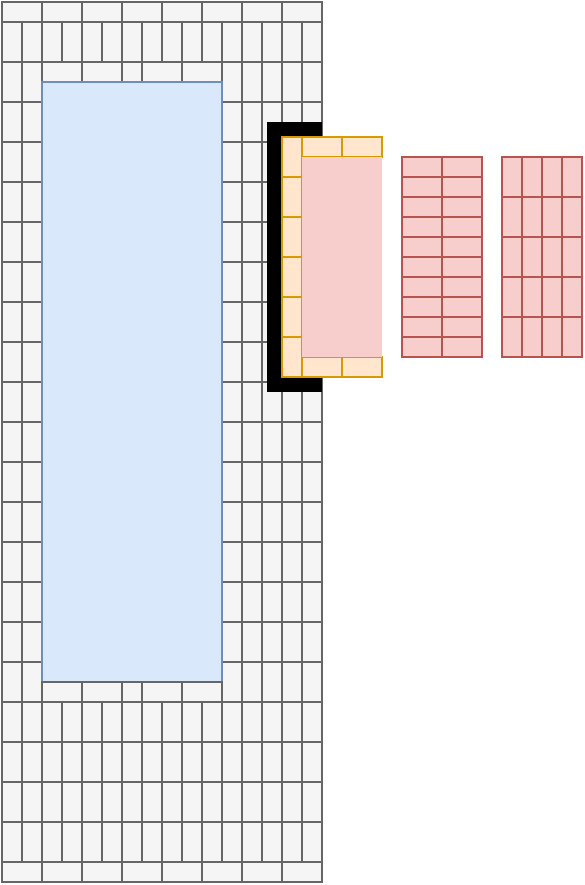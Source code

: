 <mxfile version="15.8.9" type="github">
  <diagram id="C5c32epGwQvgHvZ3GROu" name="Page-1">
    <mxGraphModel dx="321" dy="266" grid="1" gridSize="10" guides="1" tooltips="1" connect="1" arrows="1" fold="1" page="1" pageScale="1" pageWidth="850" pageHeight="1100" math="0" shadow="0">
      <root>
        <mxCell id="0" />
        <mxCell id="1" parent="0" />
        <mxCell id="iaEKwFwizDIPbEBIRWRv-1" value="" style="rounded=0;whiteSpace=wrap;html=1;" vertex="1" parent="1">
          <mxGeometry width="160" height="440" as="geometry" />
        </mxCell>
        <mxCell id="iaEKwFwizDIPbEBIRWRv-287" value="" style="group" vertex="1" connectable="0" parent="1">
          <mxGeometry x="10" width="10" height="440" as="geometry" />
        </mxCell>
        <mxCell id="iaEKwFwizDIPbEBIRWRv-288" value="" style="rounded=0;whiteSpace=wrap;html=1;fillColor=#f5f5f5;fontColor=#333333;strokeColor=#666666;direction=south;" vertex="1" parent="iaEKwFwizDIPbEBIRWRv-287">
          <mxGeometry width="10" height="20" as="geometry" />
        </mxCell>
        <mxCell id="iaEKwFwizDIPbEBIRWRv-289" value="" style="rounded=0;whiteSpace=wrap;html=1;fillColor=#f5f5f5;fontColor=#333333;strokeColor=#666666;direction=south;" vertex="1" parent="iaEKwFwizDIPbEBIRWRv-287">
          <mxGeometry y="20" width="10" height="20" as="geometry" />
        </mxCell>
        <mxCell id="iaEKwFwizDIPbEBIRWRv-290" value="" style="rounded=0;whiteSpace=wrap;html=1;fillColor=#f5f5f5;fontColor=#333333;strokeColor=#666666;direction=south;" vertex="1" parent="iaEKwFwizDIPbEBIRWRv-287">
          <mxGeometry y="40" width="10" height="20" as="geometry" />
        </mxCell>
        <mxCell id="iaEKwFwizDIPbEBIRWRv-291" value="" style="rounded=0;whiteSpace=wrap;html=1;fillColor=#f5f5f5;fontColor=#333333;strokeColor=#666666;direction=south;" vertex="1" parent="iaEKwFwizDIPbEBIRWRv-287">
          <mxGeometry y="60" width="10" height="20" as="geometry" />
        </mxCell>
        <mxCell id="iaEKwFwizDIPbEBIRWRv-292" value="" style="rounded=0;whiteSpace=wrap;html=1;fillColor=#f5f5f5;fontColor=#333333;strokeColor=#666666;direction=south;" vertex="1" parent="iaEKwFwizDIPbEBIRWRv-287">
          <mxGeometry y="80" width="10" height="20" as="geometry" />
        </mxCell>
        <mxCell id="iaEKwFwizDIPbEBIRWRv-293" value="" style="rounded=0;whiteSpace=wrap;html=1;fillColor=#f5f5f5;fontColor=#333333;strokeColor=#666666;direction=south;" vertex="1" parent="iaEKwFwizDIPbEBIRWRv-287">
          <mxGeometry y="100" width="10" height="20" as="geometry" />
        </mxCell>
        <mxCell id="iaEKwFwizDIPbEBIRWRv-294" value="" style="rounded=0;whiteSpace=wrap;html=1;fillColor=#f5f5f5;fontColor=#333333;strokeColor=#666666;direction=south;" vertex="1" parent="iaEKwFwizDIPbEBIRWRv-287">
          <mxGeometry y="120" width="10" height="20" as="geometry" />
        </mxCell>
        <mxCell id="iaEKwFwizDIPbEBIRWRv-295" value="" style="rounded=0;whiteSpace=wrap;html=1;fillColor=#f5f5f5;fontColor=#333333;strokeColor=#666666;direction=south;" vertex="1" parent="iaEKwFwizDIPbEBIRWRv-287">
          <mxGeometry y="140" width="10" height="20" as="geometry" />
        </mxCell>
        <mxCell id="iaEKwFwizDIPbEBIRWRv-296" value="" style="rounded=0;whiteSpace=wrap;html=1;fillColor=#f5f5f5;fontColor=#333333;strokeColor=#666666;direction=south;" vertex="1" parent="iaEKwFwizDIPbEBIRWRv-287">
          <mxGeometry y="160" width="10" height="20" as="geometry" />
        </mxCell>
        <mxCell id="iaEKwFwizDIPbEBIRWRv-297" value="" style="rounded=0;whiteSpace=wrap;html=1;fillColor=#f5f5f5;fontColor=#333333;strokeColor=#666666;direction=south;" vertex="1" parent="iaEKwFwizDIPbEBIRWRv-287">
          <mxGeometry y="180" width="10" height="20" as="geometry" />
        </mxCell>
        <mxCell id="iaEKwFwizDIPbEBIRWRv-298" value="" style="rounded=0;whiteSpace=wrap;html=1;fillColor=#f5f5f5;fontColor=#333333;strokeColor=#666666;direction=south;" vertex="1" parent="iaEKwFwizDIPbEBIRWRv-287">
          <mxGeometry y="200" width="10" height="20" as="geometry" />
        </mxCell>
        <mxCell id="iaEKwFwizDIPbEBIRWRv-299" value="" style="rounded=0;whiteSpace=wrap;html=1;fillColor=#f5f5f5;fontColor=#333333;strokeColor=#666666;direction=south;" vertex="1" parent="iaEKwFwizDIPbEBIRWRv-287">
          <mxGeometry y="220" width="10" height="20" as="geometry" />
        </mxCell>
        <mxCell id="iaEKwFwizDIPbEBIRWRv-300" value="" style="rounded=0;whiteSpace=wrap;html=1;fillColor=#f5f5f5;fontColor=#333333;strokeColor=#666666;direction=south;" vertex="1" parent="iaEKwFwizDIPbEBIRWRv-287">
          <mxGeometry y="240" width="10" height="20" as="geometry" />
        </mxCell>
        <mxCell id="iaEKwFwizDIPbEBIRWRv-301" value="" style="rounded=0;whiteSpace=wrap;html=1;fillColor=#f5f5f5;fontColor=#333333;strokeColor=#666666;direction=south;" vertex="1" parent="iaEKwFwizDIPbEBIRWRv-287">
          <mxGeometry y="260" width="10" height="20" as="geometry" />
        </mxCell>
        <mxCell id="iaEKwFwizDIPbEBIRWRv-302" value="" style="rounded=0;whiteSpace=wrap;html=1;fillColor=#f5f5f5;fontColor=#333333;strokeColor=#666666;direction=south;" vertex="1" parent="iaEKwFwizDIPbEBIRWRv-287">
          <mxGeometry y="280" width="10" height="20" as="geometry" />
        </mxCell>
        <mxCell id="iaEKwFwizDIPbEBIRWRv-303" value="" style="rounded=0;whiteSpace=wrap;html=1;fillColor=#f5f5f5;fontColor=#333333;strokeColor=#666666;direction=south;" vertex="1" parent="iaEKwFwizDIPbEBIRWRv-287">
          <mxGeometry y="300" width="10" height="20" as="geometry" />
        </mxCell>
        <mxCell id="iaEKwFwizDIPbEBIRWRv-304" value="" style="rounded=0;whiteSpace=wrap;html=1;fillColor=#f5f5f5;fontColor=#333333;strokeColor=#666666;direction=south;" vertex="1" parent="iaEKwFwizDIPbEBIRWRv-287">
          <mxGeometry y="320" width="10" height="20" as="geometry" />
        </mxCell>
        <mxCell id="iaEKwFwizDIPbEBIRWRv-305" value="" style="rounded=0;whiteSpace=wrap;html=1;fillColor=#f5f5f5;fontColor=#333333;strokeColor=#666666;direction=south;" vertex="1" parent="iaEKwFwizDIPbEBIRWRv-287">
          <mxGeometry y="340" width="10" height="20" as="geometry" />
        </mxCell>
        <mxCell id="iaEKwFwizDIPbEBIRWRv-306" value="" style="rounded=0;whiteSpace=wrap;html=1;fillColor=#f5f5f5;fontColor=#333333;strokeColor=#666666;direction=south;" vertex="1" parent="iaEKwFwizDIPbEBIRWRv-287">
          <mxGeometry y="360" width="10" height="20" as="geometry" />
        </mxCell>
        <mxCell id="iaEKwFwizDIPbEBIRWRv-307" value="" style="rounded=0;whiteSpace=wrap;html=1;fillColor=#f5f5f5;fontColor=#333333;strokeColor=#666666;direction=south;" vertex="1" parent="iaEKwFwizDIPbEBIRWRv-287">
          <mxGeometry y="380" width="10" height="20" as="geometry" />
        </mxCell>
        <mxCell id="iaEKwFwizDIPbEBIRWRv-308" value="" style="rounded=0;whiteSpace=wrap;html=1;fillColor=#f5f5f5;fontColor=#333333;strokeColor=#666666;direction=south;" vertex="1" parent="iaEKwFwizDIPbEBIRWRv-287">
          <mxGeometry y="400" width="10" height="20" as="geometry" />
        </mxCell>
        <mxCell id="iaEKwFwizDIPbEBIRWRv-309" value="" style="rounded=0;whiteSpace=wrap;html=1;fillColor=#f5f5f5;fontColor=#333333;strokeColor=#666666;direction=south;" vertex="1" parent="iaEKwFwizDIPbEBIRWRv-287">
          <mxGeometry y="420" width="10" height="20" as="geometry" />
        </mxCell>
        <mxCell id="iaEKwFwizDIPbEBIRWRv-262" value="" style="rounded=0;whiteSpace=wrap;html=1;strokeColor=none;fillColor=#ffe6cc;" vertex="1" parent="1">
          <mxGeometry x="140" y="67.5" width="50" height="120" as="geometry" />
        </mxCell>
        <mxCell id="iaEKwFwizDIPbEBIRWRv-656" value="" style="group" vertex="1" connectable="0" parent="1">
          <mxGeometry x="10" y="30" width="10" height="320" as="geometry" />
        </mxCell>
        <mxCell id="iaEKwFwizDIPbEBIRWRv-634" value="" style="rounded=0;whiteSpace=wrap;html=1;fillColor=#f5f5f5;fontColor=#333333;strokeColor=#666666;direction=south;" vertex="1" parent="iaEKwFwizDIPbEBIRWRv-656">
          <mxGeometry width="10" height="20" as="geometry" />
        </mxCell>
        <mxCell id="iaEKwFwizDIPbEBIRWRv-635" value="" style="rounded=0;whiteSpace=wrap;html=1;fillColor=#f5f5f5;fontColor=#333333;strokeColor=#666666;direction=south;" vertex="1" parent="iaEKwFwizDIPbEBIRWRv-656">
          <mxGeometry y="20" width="10" height="20" as="geometry" />
        </mxCell>
        <mxCell id="iaEKwFwizDIPbEBIRWRv-636" value="" style="rounded=0;whiteSpace=wrap;html=1;fillColor=#f5f5f5;fontColor=#333333;strokeColor=#666666;direction=south;" vertex="1" parent="iaEKwFwizDIPbEBIRWRv-656">
          <mxGeometry y="40" width="10" height="20" as="geometry" />
        </mxCell>
        <mxCell id="iaEKwFwizDIPbEBIRWRv-637" value="" style="rounded=0;whiteSpace=wrap;html=1;fillColor=#f5f5f5;fontColor=#333333;strokeColor=#666666;direction=south;" vertex="1" parent="iaEKwFwizDIPbEBIRWRv-656">
          <mxGeometry y="60" width="10" height="20" as="geometry" />
        </mxCell>
        <mxCell id="iaEKwFwizDIPbEBIRWRv-638" value="" style="rounded=0;whiteSpace=wrap;html=1;fillColor=#f5f5f5;fontColor=#333333;strokeColor=#666666;direction=south;" vertex="1" parent="iaEKwFwizDIPbEBIRWRv-656">
          <mxGeometry y="80" width="10" height="20" as="geometry" />
        </mxCell>
        <mxCell id="iaEKwFwizDIPbEBIRWRv-639" value="" style="rounded=0;whiteSpace=wrap;html=1;fillColor=#f5f5f5;fontColor=#333333;strokeColor=#666666;direction=south;" vertex="1" parent="iaEKwFwizDIPbEBIRWRv-656">
          <mxGeometry y="100" width="10" height="20" as="geometry" />
        </mxCell>
        <mxCell id="iaEKwFwizDIPbEBIRWRv-640" value="" style="rounded=0;whiteSpace=wrap;html=1;fillColor=#f5f5f5;fontColor=#333333;strokeColor=#666666;direction=south;" vertex="1" parent="iaEKwFwizDIPbEBIRWRv-656">
          <mxGeometry y="120" width="10" height="20" as="geometry" />
        </mxCell>
        <mxCell id="iaEKwFwizDIPbEBIRWRv-641" value="" style="rounded=0;whiteSpace=wrap;html=1;fillColor=#f5f5f5;fontColor=#333333;strokeColor=#666666;direction=south;" vertex="1" parent="iaEKwFwizDIPbEBIRWRv-656">
          <mxGeometry y="140" width="10" height="20" as="geometry" />
        </mxCell>
        <mxCell id="iaEKwFwizDIPbEBIRWRv-642" value="" style="rounded=0;whiteSpace=wrap;html=1;fillColor=#f5f5f5;fontColor=#333333;strokeColor=#666666;direction=south;" vertex="1" parent="iaEKwFwizDIPbEBIRWRv-656">
          <mxGeometry y="160" width="10" height="20" as="geometry" />
        </mxCell>
        <mxCell id="iaEKwFwizDIPbEBIRWRv-643" value="" style="rounded=0;whiteSpace=wrap;html=1;fillColor=#f5f5f5;fontColor=#333333;strokeColor=#666666;direction=south;" vertex="1" parent="iaEKwFwizDIPbEBIRWRv-656">
          <mxGeometry y="180" width="10" height="20" as="geometry" />
        </mxCell>
        <mxCell id="iaEKwFwizDIPbEBIRWRv-644" value="" style="rounded=0;whiteSpace=wrap;html=1;fillColor=#f5f5f5;fontColor=#333333;strokeColor=#666666;direction=south;" vertex="1" parent="iaEKwFwizDIPbEBIRWRv-656">
          <mxGeometry y="200" width="10" height="20" as="geometry" />
        </mxCell>
        <mxCell id="iaEKwFwizDIPbEBIRWRv-645" value="" style="rounded=0;whiteSpace=wrap;html=1;fillColor=#f5f5f5;fontColor=#333333;strokeColor=#666666;direction=south;" vertex="1" parent="iaEKwFwizDIPbEBIRWRv-656">
          <mxGeometry y="220" width="10" height="20" as="geometry" />
        </mxCell>
        <mxCell id="iaEKwFwizDIPbEBIRWRv-646" value="" style="rounded=0;whiteSpace=wrap;html=1;fillColor=#f5f5f5;fontColor=#333333;strokeColor=#666666;direction=south;" vertex="1" parent="iaEKwFwizDIPbEBIRWRv-656">
          <mxGeometry y="240" width="10" height="20" as="geometry" />
        </mxCell>
        <mxCell id="iaEKwFwizDIPbEBIRWRv-647" value="" style="rounded=0;whiteSpace=wrap;html=1;fillColor=#f5f5f5;fontColor=#333333;strokeColor=#666666;direction=south;" vertex="1" parent="iaEKwFwizDIPbEBIRWRv-656">
          <mxGeometry y="260" width="10" height="20" as="geometry" />
        </mxCell>
        <mxCell id="iaEKwFwizDIPbEBIRWRv-648" value="" style="rounded=0;whiteSpace=wrap;html=1;fillColor=#f5f5f5;fontColor=#333333;strokeColor=#666666;direction=south;" vertex="1" parent="iaEKwFwizDIPbEBIRWRv-656">
          <mxGeometry y="280" width="10" height="20" as="geometry" />
        </mxCell>
        <mxCell id="iaEKwFwizDIPbEBIRWRv-649" value="" style="rounded=0;whiteSpace=wrap;html=1;fillColor=#f5f5f5;fontColor=#333333;strokeColor=#666666;direction=south;" vertex="1" parent="iaEKwFwizDIPbEBIRWRv-656">
          <mxGeometry y="300" width="10" height="20" as="geometry" />
        </mxCell>
        <mxCell id="iaEKwFwizDIPbEBIRWRv-657" value="" style="group" vertex="1" connectable="0" parent="1">
          <mxGeometry x="110" y="30" width="10" height="320" as="geometry" />
        </mxCell>
        <mxCell id="iaEKwFwizDIPbEBIRWRv-658" value="" style="rounded=0;whiteSpace=wrap;html=1;fillColor=#f5f5f5;fontColor=#333333;strokeColor=#666666;direction=south;" vertex="1" parent="iaEKwFwizDIPbEBIRWRv-657">
          <mxGeometry width="10" height="20" as="geometry" />
        </mxCell>
        <mxCell id="iaEKwFwizDIPbEBIRWRv-659" value="" style="rounded=0;whiteSpace=wrap;html=1;fillColor=#f5f5f5;fontColor=#333333;strokeColor=#666666;direction=south;" vertex="1" parent="iaEKwFwizDIPbEBIRWRv-657">
          <mxGeometry y="20" width="10" height="20" as="geometry" />
        </mxCell>
        <mxCell id="iaEKwFwizDIPbEBIRWRv-660" value="" style="rounded=0;whiteSpace=wrap;html=1;fillColor=#f5f5f5;fontColor=#333333;strokeColor=#666666;direction=south;" vertex="1" parent="iaEKwFwizDIPbEBIRWRv-657">
          <mxGeometry y="40" width="10" height="20" as="geometry" />
        </mxCell>
        <mxCell id="iaEKwFwizDIPbEBIRWRv-661" value="" style="rounded=0;whiteSpace=wrap;html=1;fillColor=#f5f5f5;fontColor=#333333;strokeColor=#666666;direction=south;" vertex="1" parent="iaEKwFwizDIPbEBIRWRv-657">
          <mxGeometry y="60" width="10" height="20" as="geometry" />
        </mxCell>
        <mxCell id="iaEKwFwizDIPbEBIRWRv-662" value="" style="rounded=0;whiteSpace=wrap;html=1;fillColor=#f5f5f5;fontColor=#333333;strokeColor=#666666;direction=south;" vertex="1" parent="iaEKwFwizDIPbEBIRWRv-657">
          <mxGeometry y="80" width="10" height="20" as="geometry" />
        </mxCell>
        <mxCell id="iaEKwFwizDIPbEBIRWRv-663" value="" style="rounded=0;whiteSpace=wrap;html=1;fillColor=#f5f5f5;fontColor=#333333;strokeColor=#666666;direction=south;" vertex="1" parent="iaEKwFwizDIPbEBIRWRv-657">
          <mxGeometry y="100" width="10" height="20" as="geometry" />
        </mxCell>
        <mxCell id="iaEKwFwizDIPbEBIRWRv-664" value="" style="rounded=0;whiteSpace=wrap;html=1;fillColor=#f5f5f5;fontColor=#333333;strokeColor=#666666;direction=south;" vertex="1" parent="iaEKwFwizDIPbEBIRWRv-657">
          <mxGeometry y="120" width="10" height="20" as="geometry" />
        </mxCell>
        <mxCell id="iaEKwFwizDIPbEBIRWRv-665" value="" style="rounded=0;whiteSpace=wrap;html=1;fillColor=#f5f5f5;fontColor=#333333;strokeColor=#666666;direction=south;" vertex="1" parent="iaEKwFwizDIPbEBIRWRv-657">
          <mxGeometry y="140" width="10" height="20" as="geometry" />
        </mxCell>
        <mxCell id="iaEKwFwizDIPbEBIRWRv-666" value="" style="rounded=0;whiteSpace=wrap;html=1;fillColor=#f5f5f5;fontColor=#333333;strokeColor=#666666;direction=south;" vertex="1" parent="iaEKwFwizDIPbEBIRWRv-657">
          <mxGeometry y="160" width="10" height="20" as="geometry" />
        </mxCell>
        <mxCell id="iaEKwFwizDIPbEBIRWRv-667" value="" style="rounded=0;whiteSpace=wrap;html=1;fillColor=#f5f5f5;fontColor=#333333;strokeColor=#666666;direction=south;" vertex="1" parent="iaEKwFwizDIPbEBIRWRv-657">
          <mxGeometry y="180" width="10" height="20" as="geometry" />
        </mxCell>
        <mxCell id="iaEKwFwizDIPbEBIRWRv-668" value="" style="rounded=0;whiteSpace=wrap;html=1;fillColor=#f5f5f5;fontColor=#333333;strokeColor=#666666;direction=south;" vertex="1" parent="iaEKwFwizDIPbEBIRWRv-657">
          <mxGeometry y="200" width="10" height="20" as="geometry" />
        </mxCell>
        <mxCell id="iaEKwFwizDIPbEBIRWRv-669" value="" style="rounded=0;whiteSpace=wrap;html=1;fillColor=#f5f5f5;fontColor=#333333;strokeColor=#666666;direction=south;" vertex="1" parent="iaEKwFwizDIPbEBIRWRv-657">
          <mxGeometry y="220" width="10" height="20" as="geometry" />
        </mxCell>
        <mxCell id="iaEKwFwizDIPbEBIRWRv-670" value="" style="rounded=0;whiteSpace=wrap;html=1;fillColor=#f5f5f5;fontColor=#333333;strokeColor=#666666;direction=south;" vertex="1" parent="iaEKwFwizDIPbEBIRWRv-657">
          <mxGeometry y="240" width="10" height="20" as="geometry" />
        </mxCell>
        <mxCell id="iaEKwFwizDIPbEBIRWRv-671" value="" style="rounded=0;whiteSpace=wrap;html=1;fillColor=#f5f5f5;fontColor=#333333;strokeColor=#666666;direction=south;" vertex="1" parent="iaEKwFwizDIPbEBIRWRv-657">
          <mxGeometry y="260" width="10" height="20" as="geometry" />
        </mxCell>
        <mxCell id="iaEKwFwizDIPbEBIRWRv-672" value="" style="rounded=0;whiteSpace=wrap;html=1;fillColor=#f5f5f5;fontColor=#333333;strokeColor=#666666;direction=south;" vertex="1" parent="iaEKwFwizDIPbEBIRWRv-657">
          <mxGeometry y="280" width="10" height="20" as="geometry" />
        </mxCell>
        <mxCell id="iaEKwFwizDIPbEBIRWRv-673" value="" style="rounded=0;whiteSpace=wrap;html=1;fillColor=#f5f5f5;fontColor=#333333;strokeColor=#666666;direction=south;" vertex="1" parent="iaEKwFwizDIPbEBIRWRv-657">
          <mxGeometry y="300" width="10" height="20" as="geometry" />
        </mxCell>
        <mxCell id="iaEKwFwizDIPbEBIRWRv-702" value="" style="group" vertex="1" connectable="0" parent="1">
          <mxGeometry width="160" height="10" as="geometry" />
        </mxCell>
        <mxCell id="iaEKwFwizDIPbEBIRWRv-694" value="" style="rounded=0;whiteSpace=wrap;html=1;fillColor=#f5f5f5;fontColor=#333333;strokeColor=#666666;" vertex="1" parent="iaEKwFwizDIPbEBIRWRv-702">
          <mxGeometry width="20" height="10" as="geometry" />
        </mxCell>
        <mxCell id="iaEKwFwizDIPbEBIRWRv-695" value="" style="rounded=0;whiteSpace=wrap;html=1;fillColor=#f5f5f5;fontColor=#333333;strokeColor=#666666;" vertex="1" parent="iaEKwFwizDIPbEBIRWRv-702">
          <mxGeometry x="20" width="20" height="10" as="geometry" />
        </mxCell>
        <mxCell id="iaEKwFwizDIPbEBIRWRv-696" value="" style="rounded=0;whiteSpace=wrap;html=1;fillColor=#f5f5f5;fontColor=#333333;strokeColor=#666666;" vertex="1" parent="iaEKwFwizDIPbEBIRWRv-702">
          <mxGeometry x="40" width="20" height="10" as="geometry" />
        </mxCell>
        <mxCell id="iaEKwFwizDIPbEBIRWRv-697" value="" style="rounded=0;whiteSpace=wrap;html=1;fillColor=#f5f5f5;fontColor=#333333;strokeColor=#666666;" vertex="1" parent="iaEKwFwizDIPbEBIRWRv-702">
          <mxGeometry x="60" width="20" height="10" as="geometry" />
        </mxCell>
        <mxCell id="iaEKwFwizDIPbEBIRWRv-698" value="" style="rounded=0;whiteSpace=wrap;html=1;fillColor=#f5f5f5;fontColor=#333333;strokeColor=#666666;" vertex="1" parent="iaEKwFwizDIPbEBIRWRv-702">
          <mxGeometry x="80" width="20" height="10" as="geometry" />
        </mxCell>
        <mxCell id="iaEKwFwizDIPbEBIRWRv-699" value="" style="rounded=0;whiteSpace=wrap;html=1;fillColor=#f5f5f5;fontColor=#333333;strokeColor=#666666;" vertex="1" parent="iaEKwFwizDIPbEBIRWRv-702">
          <mxGeometry x="100" width="20" height="10" as="geometry" />
        </mxCell>
        <mxCell id="iaEKwFwizDIPbEBIRWRv-700" value="" style="rounded=0;whiteSpace=wrap;html=1;fillColor=#f5f5f5;fontColor=#333333;strokeColor=#666666;" vertex="1" parent="iaEKwFwizDIPbEBIRWRv-702">
          <mxGeometry x="120" width="20" height="10" as="geometry" />
        </mxCell>
        <mxCell id="iaEKwFwizDIPbEBIRWRv-701" value="" style="rounded=0;whiteSpace=wrap;html=1;fillColor=#f5f5f5;fontColor=#333333;strokeColor=#666666;" vertex="1" parent="iaEKwFwizDIPbEBIRWRv-702">
          <mxGeometry x="140" width="20" height="10" as="geometry" />
        </mxCell>
        <mxCell id="iaEKwFwizDIPbEBIRWRv-703" value="" style="group" vertex="1" connectable="0" parent="1">
          <mxGeometry y="430" width="160" height="10" as="geometry" />
        </mxCell>
        <mxCell id="iaEKwFwizDIPbEBIRWRv-704" value="" style="rounded=0;whiteSpace=wrap;html=1;fillColor=#f5f5f5;fontColor=#333333;strokeColor=#666666;" vertex="1" parent="iaEKwFwizDIPbEBIRWRv-703">
          <mxGeometry width="20" height="10" as="geometry" />
        </mxCell>
        <mxCell id="iaEKwFwizDIPbEBIRWRv-705" value="" style="rounded=0;whiteSpace=wrap;html=1;fillColor=#f5f5f5;fontColor=#333333;strokeColor=#666666;" vertex="1" parent="iaEKwFwizDIPbEBIRWRv-703">
          <mxGeometry x="20" width="20" height="10" as="geometry" />
        </mxCell>
        <mxCell id="iaEKwFwizDIPbEBIRWRv-706" value="" style="rounded=0;whiteSpace=wrap;html=1;fillColor=#f5f5f5;fontColor=#333333;strokeColor=#666666;" vertex="1" parent="iaEKwFwizDIPbEBIRWRv-703">
          <mxGeometry x="40" width="20" height="10" as="geometry" />
        </mxCell>
        <mxCell id="iaEKwFwizDIPbEBIRWRv-707" value="" style="rounded=0;whiteSpace=wrap;html=1;fillColor=#f5f5f5;fontColor=#333333;strokeColor=#666666;" vertex="1" parent="iaEKwFwizDIPbEBIRWRv-703">
          <mxGeometry x="60" width="20" height="10" as="geometry" />
        </mxCell>
        <mxCell id="iaEKwFwizDIPbEBIRWRv-708" value="" style="rounded=0;whiteSpace=wrap;html=1;fillColor=#f5f5f5;fontColor=#333333;strokeColor=#666666;" vertex="1" parent="iaEKwFwizDIPbEBIRWRv-703">
          <mxGeometry x="80" width="20" height="10" as="geometry" />
        </mxCell>
        <mxCell id="iaEKwFwizDIPbEBIRWRv-709" value="" style="rounded=0;whiteSpace=wrap;html=1;fillColor=#f5f5f5;fontColor=#333333;strokeColor=#666666;" vertex="1" parent="iaEKwFwizDIPbEBIRWRv-703">
          <mxGeometry x="100" width="20" height="10" as="geometry" />
        </mxCell>
        <mxCell id="iaEKwFwizDIPbEBIRWRv-710" value="" style="rounded=0;whiteSpace=wrap;html=1;fillColor=#f5f5f5;fontColor=#333333;strokeColor=#666666;" vertex="1" parent="iaEKwFwizDIPbEBIRWRv-703">
          <mxGeometry x="120" width="20" height="10" as="geometry" />
        </mxCell>
        <mxCell id="iaEKwFwizDIPbEBIRWRv-711" value="" style="rounded=0;whiteSpace=wrap;html=1;fillColor=#f5f5f5;fontColor=#333333;strokeColor=#666666;" vertex="1" parent="iaEKwFwizDIPbEBIRWRv-703">
          <mxGeometry x="140" width="20" height="10" as="geometry" />
        </mxCell>
        <mxCell id="iaEKwFwizDIPbEBIRWRv-712" value="" style="group" vertex="1" connectable="0" parent="1">
          <mxGeometry y="10" width="10" height="420" as="geometry" />
        </mxCell>
        <mxCell id="iaEKwFwizDIPbEBIRWRv-51" value="" style="rounded=0;whiteSpace=wrap;html=1;fillColor=#f5f5f5;fontColor=#333333;strokeColor=#666666;direction=south;" vertex="1" parent="iaEKwFwizDIPbEBIRWRv-712">
          <mxGeometry width="10" height="20" as="geometry" />
        </mxCell>
        <mxCell id="iaEKwFwizDIPbEBIRWRv-52" value="" style="rounded=0;whiteSpace=wrap;html=1;fillColor=#f5f5f5;fontColor=#333333;strokeColor=#666666;direction=south;" vertex="1" parent="iaEKwFwizDIPbEBIRWRv-712">
          <mxGeometry y="20" width="10" height="20" as="geometry" />
        </mxCell>
        <mxCell id="iaEKwFwizDIPbEBIRWRv-53" value="" style="rounded=0;whiteSpace=wrap;html=1;fillColor=#f5f5f5;fontColor=#333333;strokeColor=#666666;direction=south;" vertex="1" parent="iaEKwFwizDIPbEBIRWRv-712">
          <mxGeometry y="40" width="10" height="20" as="geometry" />
        </mxCell>
        <mxCell id="iaEKwFwizDIPbEBIRWRv-54" value="" style="rounded=0;whiteSpace=wrap;html=1;fillColor=#f5f5f5;fontColor=#333333;strokeColor=#666666;direction=south;" vertex="1" parent="iaEKwFwizDIPbEBIRWRv-712">
          <mxGeometry y="60" width="10" height="20" as="geometry" />
        </mxCell>
        <mxCell id="iaEKwFwizDIPbEBIRWRv-55" value="" style="rounded=0;whiteSpace=wrap;html=1;fillColor=#f5f5f5;fontColor=#333333;strokeColor=#666666;direction=south;" vertex="1" parent="iaEKwFwizDIPbEBIRWRv-712">
          <mxGeometry y="80" width="10" height="20" as="geometry" />
        </mxCell>
        <mxCell id="iaEKwFwizDIPbEBIRWRv-56" value="" style="rounded=0;whiteSpace=wrap;html=1;fillColor=#f5f5f5;fontColor=#333333;strokeColor=#666666;direction=south;" vertex="1" parent="iaEKwFwizDIPbEBIRWRv-712">
          <mxGeometry y="100" width="10" height="20" as="geometry" />
        </mxCell>
        <mxCell id="iaEKwFwizDIPbEBIRWRv-57" value="" style="rounded=0;whiteSpace=wrap;html=1;fillColor=#f5f5f5;fontColor=#333333;strokeColor=#666666;direction=south;" vertex="1" parent="iaEKwFwizDIPbEBIRWRv-712">
          <mxGeometry y="120" width="10" height="20" as="geometry" />
        </mxCell>
        <mxCell id="iaEKwFwizDIPbEBIRWRv-58" value="" style="rounded=0;whiteSpace=wrap;html=1;fillColor=#f5f5f5;fontColor=#333333;strokeColor=#666666;direction=south;" vertex="1" parent="iaEKwFwizDIPbEBIRWRv-712">
          <mxGeometry y="140" width="10" height="20" as="geometry" />
        </mxCell>
        <mxCell id="iaEKwFwizDIPbEBIRWRv-59" value="" style="rounded=0;whiteSpace=wrap;html=1;fillColor=#f5f5f5;fontColor=#333333;strokeColor=#666666;direction=south;" vertex="1" parent="iaEKwFwizDIPbEBIRWRv-712">
          <mxGeometry y="160" width="10" height="20" as="geometry" />
        </mxCell>
        <mxCell id="iaEKwFwizDIPbEBIRWRv-60" value="" style="rounded=0;whiteSpace=wrap;html=1;fillColor=#f5f5f5;fontColor=#333333;strokeColor=#666666;direction=south;" vertex="1" parent="iaEKwFwizDIPbEBIRWRv-712">
          <mxGeometry y="180" width="10" height="20" as="geometry" />
        </mxCell>
        <mxCell id="iaEKwFwizDIPbEBIRWRv-61" value="" style="rounded=0;whiteSpace=wrap;html=1;fillColor=#f5f5f5;fontColor=#333333;strokeColor=#666666;direction=south;" vertex="1" parent="iaEKwFwizDIPbEBIRWRv-712">
          <mxGeometry y="200" width="10" height="20" as="geometry" />
        </mxCell>
        <mxCell id="iaEKwFwizDIPbEBIRWRv-62" value="" style="rounded=0;whiteSpace=wrap;html=1;fillColor=#f5f5f5;fontColor=#333333;strokeColor=#666666;direction=south;" vertex="1" parent="iaEKwFwizDIPbEBIRWRv-712">
          <mxGeometry y="220" width="10" height="20" as="geometry" />
        </mxCell>
        <mxCell id="iaEKwFwizDIPbEBIRWRv-63" value="" style="rounded=0;whiteSpace=wrap;html=1;fillColor=#f5f5f5;fontColor=#333333;strokeColor=#666666;direction=south;" vertex="1" parent="iaEKwFwizDIPbEBIRWRv-712">
          <mxGeometry y="240" width="10" height="20" as="geometry" />
        </mxCell>
        <mxCell id="iaEKwFwizDIPbEBIRWRv-64" value="" style="rounded=0;whiteSpace=wrap;html=1;fillColor=#f5f5f5;fontColor=#333333;strokeColor=#666666;direction=south;" vertex="1" parent="iaEKwFwizDIPbEBIRWRv-712">
          <mxGeometry y="260" width="10" height="20" as="geometry" />
        </mxCell>
        <mxCell id="iaEKwFwizDIPbEBIRWRv-65" value="" style="rounded=0;whiteSpace=wrap;html=1;fillColor=#f5f5f5;fontColor=#333333;strokeColor=#666666;direction=south;" vertex="1" parent="iaEKwFwizDIPbEBIRWRv-712">
          <mxGeometry y="280" width="10" height="20" as="geometry" />
        </mxCell>
        <mxCell id="iaEKwFwizDIPbEBIRWRv-66" value="" style="rounded=0;whiteSpace=wrap;html=1;fillColor=#f5f5f5;fontColor=#333333;strokeColor=#666666;direction=south;" vertex="1" parent="iaEKwFwizDIPbEBIRWRv-712">
          <mxGeometry y="300" width="10" height="20" as="geometry" />
        </mxCell>
        <mxCell id="iaEKwFwizDIPbEBIRWRv-67" value="" style="rounded=0;whiteSpace=wrap;html=1;fillColor=#f5f5f5;fontColor=#333333;strokeColor=#666666;direction=south;" vertex="1" parent="iaEKwFwizDIPbEBIRWRv-712">
          <mxGeometry y="320" width="10" height="20" as="geometry" />
        </mxCell>
        <mxCell id="iaEKwFwizDIPbEBIRWRv-68" value="" style="rounded=0;whiteSpace=wrap;html=1;fillColor=#f5f5f5;fontColor=#333333;strokeColor=#666666;direction=south;" vertex="1" parent="iaEKwFwizDIPbEBIRWRv-712">
          <mxGeometry y="340" width="10" height="20" as="geometry" />
        </mxCell>
        <mxCell id="iaEKwFwizDIPbEBIRWRv-69" value="" style="rounded=0;whiteSpace=wrap;html=1;fillColor=#f5f5f5;fontColor=#333333;strokeColor=#666666;direction=south;" vertex="1" parent="iaEKwFwizDIPbEBIRWRv-712">
          <mxGeometry y="360" width="10" height="20" as="geometry" />
        </mxCell>
        <mxCell id="iaEKwFwizDIPbEBIRWRv-70" value="" style="rounded=0;whiteSpace=wrap;html=1;fillColor=#f5f5f5;fontColor=#333333;strokeColor=#666666;direction=south;" vertex="1" parent="iaEKwFwizDIPbEBIRWRv-712">
          <mxGeometry y="380" width="10" height="20" as="geometry" />
        </mxCell>
        <mxCell id="iaEKwFwizDIPbEBIRWRv-71" value="" style="rounded=0;whiteSpace=wrap;html=1;fillColor=#f5f5f5;fontColor=#333333;strokeColor=#666666;direction=south;" vertex="1" parent="iaEKwFwizDIPbEBIRWRv-712">
          <mxGeometry y="400" width="10" height="20" as="geometry" />
        </mxCell>
        <mxCell id="iaEKwFwizDIPbEBIRWRv-749" value="" style="group" vertex="1" connectable="0" parent="1">
          <mxGeometry x="250" y="77.5" width="40" height="20" as="geometry" />
        </mxCell>
        <mxCell id="iaEKwFwizDIPbEBIRWRv-745" value="" style="rounded=0;whiteSpace=wrap;html=1;fillColor=#f8cecc;strokeColor=#b85450;" vertex="1" parent="iaEKwFwizDIPbEBIRWRv-749">
          <mxGeometry width="10" height="20" as="geometry" />
        </mxCell>
        <mxCell id="iaEKwFwizDIPbEBIRWRv-746" value="" style="rounded=0;whiteSpace=wrap;html=1;fillColor=#f8cecc;strokeColor=#b85450;" vertex="1" parent="iaEKwFwizDIPbEBIRWRv-749">
          <mxGeometry x="10" width="10" height="20" as="geometry" />
        </mxCell>
        <mxCell id="iaEKwFwizDIPbEBIRWRv-747" value="" style="rounded=0;whiteSpace=wrap;html=1;fillColor=#f8cecc;strokeColor=#b85450;" vertex="1" parent="iaEKwFwizDIPbEBIRWRv-749">
          <mxGeometry x="20" width="10" height="20" as="geometry" />
        </mxCell>
        <mxCell id="iaEKwFwizDIPbEBIRWRv-748" value="" style="rounded=0;whiteSpace=wrap;html=1;fillColor=#f8cecc;strokeColor=#b85450;" vertex="1" parent="iaEKwFwizDIPbEBIRWRv-749">
          <mxGeometry x="30" width="10" height="20" as="geometry" />
        </mxCell>
        <mxCell id="iaEKwFwizDIPbEBIRWRv-750" value="" style="group" vertex="1" connectable="0" parent="1">
          <mxGeometry x="200" y="77.5" width="40" height="100" as="geometry" />
        </mxCell>
        <mxCell id="iaEKwFwizDIPbEBIRWRv-716" value="" style="group" vertex="1" connectable="0" parent="iaEKwFwizDIPbEBIRWRv-750">
          <mxGeometry width="40" height="10" as="geometry" />
        </mxCell>
        <mxCell id="iaEKwFwizDIPbEBIRWRv-714" value="" style="rounded=0;whiteSpace=wrap;html=1;fillColor=#f8cecc;strokeColor=#b85450;" vertex="1" parent="iaEKwFwizDIPbEBIRWRv-716">
          <mxGeometry width="20" height="10" as="geometry" />
        </mxCell>
        <mxCell id="iaEKwFwizDIPbEBIRWRv-715" value="" style="rounded=0;whiteSpace=wrap;html=1;fillColor=#f8cecc;strokeColor=#b85450;" vertex="1" parent="iaEKwFwizDIPbEBIRWRv-716">
          <mxGeometry x="20" width="20" height="10" as="geometry" />
        </mxCell>
        <mxCell id="iaEKwFwizDIPbEBIRWRv-717" value="" style="group" vertex="1" connectable="0" parent="iaEKwFwizDIPbEBIRWRv-750">
          <mxGeometry y="10" width="40" height="10" as="geometry" />
        </mxCell>
        <mxCell id="iaEKwFwizDIPbEBIRWRv-718" value="" style="rounded=0;whiteSpace=wrap;html=1;fillColor=#f8cecc;strokeColor=#b85450;" vertex="1" parent="iaEKwFwizDIPbEBIRWRv-717">
          <mxGeometry width="20" height="10" as="geometry" />
        </mxCell>
        <mxCell id="iaEKwFwizDIPbEBIRWRv-719" value="" style="rounded=0;whiteSpace=wrap;html=1;fillColor=#f8cecc;strokeColor=#b85450;" vertex="1" parent="iaEKwFwizDIPbEBIRWRv-717">
          <mxGeometry x="20" width="20" height="10" as="geometry" />
        </mxCell>
        <mxCell id="iaEKwFwizDIPbEBIRWRv-720" value="" style="group" vertex="1" connectable="0" parent="iaEKwFwizDIPbEBIRWRv-750">
          <mxGeometry y="20" width="40" height="10" as="geometry" />
        </mxCell>
        <mxCell id="iaEKwFwizDIPbEBIRWRv-721" value="" style="rounded=0;whiteSpace=wrap;html=1;fillColor=#f8cecc;strokeColor=#b85450;" vertex="1" parent="iaEKwFwizDIPbEBIRWRv-720">
          <mxGeometry width="20" height="10" as="geometry" />
        </mxCell>
        <mxCell id="iaEKwFwizDIPbEBIRWRv-722" value="" style="rounded=0;whiteSpace=wrap;html=1;fillColor=#f8cecc;strokeColor=#b85450;" vertex="1" parent="iaEKwFwizDIPbEBIRWRv-720">
          <mxGeometry x="20" width="20" height="10" as="geometry" />
        </mxCell>
        <mxCell id="iaEKwFwizDIPbEBIRWRv-723" value="" style="group" vertex="1" connectable="0" parent="iaEKwFwizDIPbEBIRWRv-750">
          <mxGeometry y="30" width="40" height="10" as="geometry" />
        </mxCell>
        <mxCell id="iaEKwFwizDIPbEBIRWRv-724" value="" style="rounded=0;whiteSpace=wrap;html=1;fillColor=#f8cecc;strokeColor=#b85450;" vertex="1" parent="iaEKwFwizDIPbEBIRWRv-723">
          <mxGeometry width="20" height="10" as="geometry" />
        </mxCell>
        <mxCell id="iaEKwFwizDIPbEBIRWRv-725" value="" style="rounded=0;whiteSpace=wrap;html=1;fillColor=#f8cecc;strokeColor=#b85450;" vertex="1" parent="iaEKwFwizDIPbEBIRWRv-723">
          <mxGeometry x="20" width="20" height="10" as="geometry" />
        </mxCell>
        <mxCell id="iaEKwFwizDIPbEBIRWRv-726" value="" style="group" vertex="1" connectable="0" parent="iaEKwFwizDIPbEBIRWRv-750">
          <mxGeometry y="40" width="40" height="10" as="geometry" />
        </mxCell>
        <mxCell id="iaEKwFwizDIPbEBIRWRv-727" value="" style="rounded=0;whiteSpace=wrap;html=1;fillColor=#f8cecc;strokeColor=#b85450;" vertex="1" parent="iaEKwFwizDIPbEBIRWRv-726">
          <mxGeometry width="20" height="10" as="geometry" />
        </mxCell>
        <mxCell id="iaEKwFwizDIPbEBIRWRv-728" value="" style="rounded=0;whiteSpace=wrap;html=1;fillColor=#f8cecc;strokeColor=#b85450;" vertex="1" parent="iaEKwFwizDIPbEBIRWRv-726">
          <mxGeometry x="20" width="20" height="10" as="geometry" />
        </mxCell>
        <mxCell id="iaEKwFwizDIPbEBIRWRv-729" value="" style="group" vertex="1" connectable="0" parent="iaEKwFwizDIPbEBIRWRv-750">
          <mxGeometry y="50" width="40" height="10" as="geometry" />
        </mxCell>
        <mxCell id="iaEKwFwizDIPbEBIRWRv-730" value="" style="rounded=0;whiteSpace=wrap;html=1;fillColor=#f8cecc;strokeColor=#b85450;" vertex="1" parent="iaEKwFwizDIPbEBIRWRv-729">
          <mxGeometry width="20" height="10" as="geometry" />
        </mxCell>
        <mxCell id="iaEKwFwizDIPbEBIRWRv-731" value="" style="rounded=0;whiteSpace=wrap;html=1;fillColor=#f8cecc;strokeColor=#b85450;" vertex="1" parent="iaEKwFwizDIPbEBIRWRv-729">
          <mxGeometry x="20" width="20" height="10" as="geometry" />
        </mxCell>
        <mxCell id="iaEKwFwizDIPbEBIRWRv-732" value="" style="group" vertex="1" connectable="0" parent="iaEKwFwizDIPbEBIRWRv-750">
          <mxGeometry y="60" width="40" height="10" as="geometry" />
        </mxCell>
        <mxCell id="iaEKwFwizDIPbEBIRWRv-733" value="" style="rounded=0;whiteSpace=wrap;html=1;fillColor=#f8cecc;strokeColor=#b85450;" vertex="1" parent="iaEKwFwizDIPbEBIRWRv-732">
          <mxGeometry width="20" height="10" as="geometry" />
        </mxCell>
        <mxCell id="iaEKwFwizDIPbEBIRWRv-734" value="" style="rounded=0;whiteSpace=wrap;html=1;fillColor=#f8cecc;strokeColor=#b85450;" vertex="1" parent="iaEKwFwizDIPbEBIRWRv-732">
          <mxGeometry x="20" width="20" height="10" as="geometry" />
        </mxCell>
        <mxCell id="iaEKwFwizDIPbEBIRWRv-735" value="" style="group" vertex="1" connectable="0" parent="iaEKwFwizDIPbEBIRWRv-750">
          <mxGeometry y="70" width="40" height="10" as="geometry" />
        </mxCell>
        <mxCell id="iaEKwFwizDIPbEBIRWRv-736" value="" style="rounded=0;whiteSpace=wrap;html=1;fillColor=#f8cecc;strokeColor=#b85450;" vertex="1" parent="iaEKwFwizDIPbEBIRWRv-735">
          <mxGeometry width="20" height="10" as="geometry" />
        </mxCell>
        <mxCell id="iaEKwFwizDIPbEBIRWRv-737" value="" style="rounded=0;whiteSpace=wrap;html=1;fillColor=#f8cecc;strokeColor=#b85450;" vertex="1" parent="iaEKwFwizDIPbEBIRWRv-735">
          <mxGeometry x="20" width="20" height="10" as="geometry" />
        </mxCell>
        <mxCell id="iaEKwFwizDIPbEBIRWRv-738" value="" style="group" vertex="1" connectable="0" parent="iaEKwFwizDIPbEBIRWRv-750">
          <mxGeometry y="80" width="40" height="10" as="geometry" />
        </mxCell>
        <mxCell id="iaEKwFwizDIPbEBIRWRv-739" value="" style="rounded=0;whiteSpace=wrap;html=1;fillColor=#f8cecc;strokeColor=#b85450;" vertex="1" parent="iaEKwFwizDIPbEBIRWRv-738">
          <mxGeometry width="20" height="10" as="geometry" />
        </mxCell>
        <mxCell id="iaEKwFwizDIPbEBIRWRv-740" value="" style="rounded=0;whiteSpace=wrap;html=1;fillColor=#f8cecc;strokeColor=#b85450;" vertex="1" parent="iaEKwFwizDIPbEBIRWRv-738">
          <mxGeometry x="20" width="20" height="10" as="geometry" />
        </mxCell>
        <mxCell id="iaEKwFwizDIPbEBIRWRv-741" value="" style="group" vertex="1" connectable="0" parent="iaEKwFwizDIPbEBIRWRv-750">
          <mxGeometry y="90" width="40" height="10" as="geometry" />
        </mxCell>
        <mxCell id="iaEKwFwizDIPbEBIRWRv-742" value="" style="rounded=0;whiteSpace=wrap;html=1;fillColor=#f8cecc;strokeColor=#b85450;" vertex="1" parent="iaEKwFwizDIPbEBIRWRv-741">
          <mxGeometry width="20" height="10" as="geometry" />
        </mxCell>
        <mxCell id="iaEKwFwizDIPbEBIRWRv-743" value="" style="rounded=0;whiteSpace=wrap;html=1;fillColor=#f8cecc;strokeColor=#b85450;" vertex="1" parent="iaEKwFwizDIPbEBIRWRv-741">
          <mxGeometry x="20" width="20" height="10" as="geometry" />
        </mxCell>
        <mxCell id="iaEKwFwizDIPbEBIRWRv-751" value="" style="group" vertex="1" connectable="0" parent="1">
          <mxGeometry x="250" y="97.5" width="40" height="20" as="geometry" />
        </mxCell>
        <mxCell id="iaEKwFwizDIPbEBIRWRv-752" value="" style="rounded=0;whiteSpace=wrap;html=1;fillColor=#f8cecc;strokeColor=#b85450;" vertex="1" parent="iaEKwFwizDIPbEBIRWRv-751">
          <mxGeometry width="10" height="20" as="geometry" />
        </mxCell>
        <mxCell id="iaEKwFwizDIPbEBIRWRv-753" value="" style="rounded=0;whiteSpace=wrap;html=1;fillColor=#f8cecc;strokeColor=#b85450;" vertex="1" parent="iaEKwFwizDIPbEBIRWRv-751">
          <mxGeometry x="10" width="10" height="20" as="geometry" />
        </mxCell>
        <mxCell id="iaEKwFwizDIPbEBIRWRv-754" value="" style="rounded=0;whiteSpace=wrap;html=1;fillColor=#f8cecc;strokeColor=#b85450;" vertex="1" parent="iaEKwFwizDIPbEBIRWRv-751">
          <mxGeometry x="20" width="10" height="20" as="geometry" />
        </mxCell>
        <mxCell id="iaEKwFwizDIPbEBIRWRv-755" value="" style="rounded=0;whiteSpace=wrap;html=1;fillColor=#f8cecc;strokeColor=#b85450;" vertex="1" parent="iaEKwFwizDIPbEBIRWRv-751">
          <mxGeometry x="30" width="10" height="20" as="geometry" />
        </mxCell>
        <mxCell id="iaEKwFwizDIPbEBIRWRv-756" value="" style="group" vertex="1" connectable="0" parent="1">
          <mxGeometry x="250" y="117.5" width="40" height="20" as="geometry" />
        </mxCell>
        <mxCell id="iaEKwFwizDIPbEBIRWRv-757" value="" style="rounded=0;whiteSpace=wrap;html=1;fillColor=#f8cecc;strokeColor=#b85450;" vertex="1" parent="iaEKwFwizDIPbEBIRWRv-756">
          <mxGeometry width="10" height="20" as="geometry" />
        </mxCell>
        <mxCell id="iaEKwFwizDIPbEBIRWRv-758" value="" style="rounded=0;whiteSpace=wrap;html=1;fillColor=#f8cecc;strokeColor=#b85450;" vertex="1" parent="iaEKwFwizDIPbEBIRWRv-756">
          <mxGeometry x="10" width="10" height="20" as="geometry" />
        </mxCell>
        <mxCell id="iaEKwFwizDIPbEBIRWRv-759" value="" style="rounded=0;whiteSpace=wrap;html=1;fillColor=#f8cecc;strokeColor=#b85450;" vertex="1" parent="iaEKwFwizDIPbEBIRWRv-756">
          <mxGeometry x="20" width="10" height="20" as="geometry" />
        </mxCell>
        <mxCell id="iaEKwFwizDIPbEBIRWRv-760" value="" style="rounded=0;whiteSpace=wrap;html=1;fillColor=#f8cecc;strokeColor=#b85450;" vertex="1" parent="iaEKwFwizDIPbEBIRWRv-756">
          <mxGeometry x="30" width="10" height="20" as="geometry" />
        </mxCell>
        <mxCell id="iaEKwFwizDIPbEBIRWRv-761" value="" style="group" vertex="1" connectable="0" parent="1">
          <mxGeometry x="250" y="137.5" width="40" height="20" as="geometry" />
        </mxCell>
        <mxCell id="iaEKwFwizDIPbEBIRWRv-762" value="" style="rounded=0;whiteSpace=wrap;html=1;fillColor=#f8cecc;strokeColor=#b85450;" vertex="1" parent="iaEKwFwizDIPbEBIRWRv-761">
          <mxGeometry width="10" height="20" as="geometry" />
        </mxCell>
        <mxCell id="iaEKwFwizDIPbEBIRWRv-763" value="" style="rounded=0;whiteSpace=wrap;html=1;fillColor=#f8cecc;strokeColor=#b85450;" vertex="1" parent="iaEKwFwizDIPbEBIRWRv-761">
          <mxGeometry x="10" width="10" height="20" as="geometry" />
        </mxCell>
        <mxCell id="iaEKwFwizDIPbEBIRWRv-764" value="" style="rounded=0;whiteSpace=wrap;html=1;fillColor=#f8cecc;strokeColor=#b85450;" vertex="1" parent="iaEKwFwizDIPbEBIRWRv-761">
          <mxGeometry x="20" width="10" height="20" as="geometry" />
        </mxCell>
        <mxCell id="iaEKwFwizDIPbEBIRWRv-765" value="" style="rounded=0;whiteSpace=wrap;html=1;fillColor=#f8cecc;strokeColor=#b85450;" vertex="1" parent="iaEKwFwizDIPbEBIRWRv-761">
          <mxGeometry x="30" width="10" height="20" as="geometry" />
        </mxCell>
        <mxCell id="iaEKwFwizDIPbEBIRWRv-766" value="" style="group" vertex="1" connectable="0" parent="1">
          <mxGeometry x="250" y="157.5" width="40" height="20" as="geometry" />
        </mxCell>
        <mxCell id="iaEKwFwizDIPbEBIRWRv-767" value="" style="rounded=0;whiteSpace=wrap;html=1;fillColor=#f8cecc;strokeColor=#b85450;" vertex="1" parent="iaEKwFwizDIPbEBIRWRv-766">
          <mxGeometry width="10" height="20" as="geometry" />
        </mxCell>
        <mxCell id="iaEKwFwizDIPbEBIRWRv-768" value="" style="rounded=0;whiteSpace=wrap;html=1;fillColor=#f8cecc;strokeColor=#b85450;" vertex="1" parent="iaEKwFwizDIPbEBIRWRv-766">
          <mxGeometry x="10" width="10" height="20" as="geometry" />
        </mxCell>
        <mxCell id="iaEKwFwizDIPbEBIRWRv-769" value="" style="rounded=0;whiteSpace=wrap;html=1;fillColor=#f8cecc;strokeColor=#b85450;" vertex="1" parent="iaEKwFwizDIPbEBIRWRv-766">
          <mxGeometry x="20" width="10" height="20" as="geometry" />
        </mxCell>
        <mxCell id="iaEKwFwizDIPbEBIRWRv-770" value="" style="rounded=0;whiteSpace=wrap;html=1;fillColor=#f8cecc;strokeColor=#b85450;" vertex="1" parent="iaEKwFwizDIPbEBIRWRv-766">
          <mxGeometry x="30" width="10" height="20" as="geometry" />
        </mxCell>
        <mxCell id="iaEKwFwizDIPbEBIRWRv-75" value="" style="rounded=0;whiteSpace=wrap;html=1;fillColor=#f5f5f5;fontColor=#333333;strokeColor=#666666;direction=south;" vertex="1" parent="1">
          <mxGeometry x="10" y="10" width="10" height="20" as="geometry" />
        </mxCell>
        <mxCell id="iaEKwFwizDIPbEBIRWRv-76" value="" style="rounded=0;whiteSpace=wrap;html=1;fillColor=#f5f5f5;fontColor=#333333;strokeColor=#666666;direction=south;" vertex="1" parent="1">
          <mxGeometry x="10" y="30" width="10" height="20" as="geometry" />
        </mxCell>
        <mxCell id="iaEKwFwizDIPbEBIRWRv-77" value="" style="rounded=0;whiteSpace=wrap;html=1;fillColor=#f5f5f5;fontColor=#333333;strokeColor=#666666;direction=south;" vertex="1" parent="1">
          <mxGeometry x="10" y="50" width="10" height="20" as="geometry" />
        </mxCell>
        <mxCell id="iaEKwFwizDIPbEBIRWRv-78" value="" style="rounded=0;whiteSpace=wrap;html=1;fillColor=#f5f5f5;fontColor=#333333;strokeColor=#666666;direction=south;" vertex="1" parent="1">
          <mxGeometry x="10" y="70" width="10" height="20" as="geometry" />
        </mxCell>
        <mxCell id="iaEKwFwizDIPbEBIRWRv-79" value="" style="rounded=0;whiteSpace=wrap;html=1;fillColor=#f5f5f5;fontColor=#333333;strokeColor=#666666;direction=south;" vertex="1" parent="1">
          <mxGeometry x="10" y="90" width="10" height="20" as="geometry" />
        </mxCell>
        <mxCell id="iaEKwFwizDIPbEBIRWRv-80" value="" style="rounded=0;whiteSpace=wrap;html=1;fillColor=#f5f5f5;fontColor=#333333;strokeColor=#666666;direction=south;" vertex="1" parent="1">
          <mxGeometry x="10" y="110" width="10" height="20" as="geometry" />
        </mxCell>
        <mxCell id="iaEKwFwizDIPbEBIRWRv-81" value="" style="rounded=0;whiteSpace=wrap;html=1;fillColor=#f5f5f5;fontColor=#333333;strokeColor=#666666;direction=south;" vertex="1" parent="1">
          <mxGeometry x="10" y="130" width="10" height="20" as="geometry" />
        </mxCell>
        <mxCell id="iaEKwFwizDIPbEBIRWRv-82" value="" style="rounded=0;whiteSpace=wrap;html=1;fillColor=#f5f5f5;fontColor=#333333;strokeColor=#666666;direction=south;" vertex="1" parent="1">
          <mxGeometry x="10" y="150" width="10" height="20" as="geometry" />
        </mxCell>
        <mxCell id="iaEKwFwizDIPbEBIRWRv-83" value="" style="rounded=0;whiteSpace=wrap;html=1;fillColor=#f5f5f5;fontColor=#333333;strokeColor=#666666;direction=south;" vertex="1" parent="1">
          <mxGeometry x="10" y="170" width="10" height="20" as="geometry" />
        </mxCell>
        <mxCell id="iaEKwFwizDIPbEBIRWRv-84" value="" style="rounded=0;whiteSpace=wrap;html=1;fillColor=#f5f5f5;fontColor=#333333;strokeColor=#666666;direction=south;" vertex="1" parent="1">
          <mxGeometry x="10" y="190" width="10" height="20" as="geometry" />
        </mxCell>
        <mxCell id="iaEKwFwizDIPbEBIRWRv-85" value="" style="rounded=0;whiteSpace=wrap;html=1;fillColor=#f5f5f5;fontColor=#333333;strokeColor=#666666;direction=south;" vertex="1" parent="1">
          <mxGeometry x="10" y="210" width="10" height="20" as="geometry" />
        </mxCell>
        <mxCell id="iaEKwFwizDIPbEBIRWRv-86" value="" style="rounded=0;whiteSpace=wrap;html=1;fillColor=#f5f5f5;fontColor=#333333;strokeColor=#666666;direction=south;" vertex="1" parent="1">
          <mxGeometry x="10" y="230" width="10" height="20" as="geometry" />
        </mxCell>
        <mxCell id="iaEKwFwizDIPbEBIRWRv-87" value="" style="rounded=0;whiteSpace=wrap;html=1;fillColor=#f5f5f5;fontColor=#333333;strokeColor=#666666;direction=south;" vertex="1" parent="1">
          <mxGeometry x="10" y="250" width="10" height="20" as="geometry" />
        </mxCell>
        <mxCell id="iaEKwFwizDIPbEBIRWRv-88" value="" style="rounded=0;whiteSpace=wrap;html=1;fillColor=#f5f5f5;fontColor=#333333;strokeColor=#666666;direction=south;" vertex="1" parent="1">
          <mxGeometry x="10" y="270" width="10" height="20" as="geometry" />
        </mxCell>
        <mxCell id="iaEKwFwizDIPbEBIRWRv-89" value="" style="rounded=0;whiteSpace=wrap;html=1;fillColor=#f5f5f5;fontColor=#333333;strokeColor=#666666;direction=south;" vertex="1" parent="1">
          <mxGeometry x="10" y="290" width="10" height="20" as="geometry" />
        </mxCell>
        <mxCell id="iaEKwFwizDIPbEBIRWRv-90" value="" style="rounded=0;whiteSpace=wrap;html=1;fillColor=#f5f5f5;fontColor=#333333;strokeColor=#666666;direction=south;" vertex="1" parent="1">
          <mxGeometry x="10" y="310" width="10" height="20" as="geometry" />
        </mxCell>
        <mxCell id="iaEKwFwizDIPbEBIRWRv-91" value="" style="rounded=0;whiteSpace=wrap;html=1;fillColor=#f5f5f5;fontColor=#333333;strokeColor=#666666;direction=south;" vertex="1" parent="1">
          <mxGeometry x="10" y="330" width="10" height="20" as="geometry" />
        </mxCell>
        <mxCell id="iaEKwFwizDIPbEBIRWRv-92" value="" style="rounded=0;whiteSpace=wrap;html=1;fillColor=#f5f5f5;fontColor=#333333;strokeColor=#666666;direction=south;" vertex="1" parent="1">
          <mxGeometry x="10" y="350" width="10" height="20" as="geometry" />
        </mxCell>
        <mxCell id="iaEKwFwizDIPbEBIRWRv-93" value="" style="rounded=0;whiteSpace=wrap;html=1;fillColor=#f5f5f5;fontColor=#333333;strokeColor=#666666;direction=south;" vertex="1" parent="1">
          <mxGeometry x="10" y="370" width="10" height="20" as="geometry" />
        </mxCell>
        <mxCell id="iaEKwFwizDIPbEBIRWRv-94" value="" style="rounded=0;whiteSpace=wrap;html=1;fillColor=#f5f5f5;fontColor=#333333;strokeColor=#666666;direction=south;" vertex="1" parent="1">
          <mxGeometry x="10" y="390" width="10" height="20" as="geometry" />
        </mxCell>
        <mxCell id="iaEKwFwizDIPbEBIRWRv-95" value="" style="rounded=0;whiteSpace=wrap;html=1;fillColor=#f5f5f5;fontColor=#333333;strokeColor=#666666;direction=south;" vertex="1" parent="1">
          <mxGeometry x="10" y="410" width="10" height="20" as="geometry" />
        </mxCell>
        <mxCell id="iaEKwFwizDIPbEBIRWRv-311" value="" style="rounded=0;whiteSpace=wrap;html=1;fillColor=#f5f5f5;fontColor=#333333;strokeColor=#666666;direction=south;" vertex="1" parent="1">
          <mxGeometry x="20" y="10" width="10" height="20" as="geometry" />
        </mxCell>
        <mxCell id="iaEKwFwizDIPbEBIRWRv-312" value="" style="rounded=0;whiteSpace=wrap;html=1;fillColor=#f5f5f5;fontColor=#333333;strokeColor=#666666;direction=south;" vertex="1" parent="1">
          <mxGeometry x="20" y="30" width="10" height="20" as="geometry" />
        </mxCell>
        <mxCell id="iaEKwFwizDIPbEBIRWRv-313" value="" style="rounded=0;whiteSpace=wrap;html=1;fillColor=#f5f5f5;fontColor=#333333;strokeColor=#666666;direction=south;" vertex="1" parent="1">
          <mxGeometry x="20" y="50" width="10" height="20" as="geometry" />
        </mxCell>
        <mxCell id="iaEKwFwizDIPbEBIRWRv-314" value="" style="rounded=0;whiteSpace=wrap;html=1;fillColor=#f5f5f5;fontColor=#333333;strokeColor=#666666;direction=south;" vertex="1" parent="1">
          <mxGeometry x="20" y="70" width="10" height="20" as="geometry" />
        </mxCell>
        <mxCell id="iaEKwFwizDIPbEBIRWRv-315" value="" style="rounded=0;whiteSpace=wrap;html=1;fillColor=#f5f5f5;fontColor=#333333;strokeColor=#666666;direction=south;" vertex="1" parent="1">
          <mxGeometry x="20" y="90" width="10" height="20" as="geometry" />
        </mxCell>
        <mxCell id="iaEKwFwizDIPbEBIRWRv-316" value="" style="rounded=0;whiteSpace=wrap;html=1;fillColor=#f5f5f5;fontColor=#333333;strokeColor=#666666;direction=south;" vertex="1" parent="1">
          <mxGeometry x="20" y="110" width="10" height="20" as="geometry" />
        </mxCell>
        <mxCell id="iaEKwFwizDIPbEBIRWRv-317" value="" style="rounded=0;whiteSpace=wrap;html=1;fillColor=#f5f5f5;fontColor=#333333;strokeColor=#666666;direction=south;" vertex="1" parent="1">
          <mxGeometry x="20" y="130" width="10" height="20" as="geometry" />
        </mxCell>
        <mxCell id="iaEKwFwizDIPbEBIRWRv-318" value="" style="rounded=0;whiteSpace=wrap;html=1;fillColor=#f5f5f5;fontColor=#333333;strokeColor=#666666;direction=south;" vertex="1" parent="1">
          <mxGeometry x="20" y="150" width="10" height="20" as="geometry" />
        </mxCell>
        <mxCell id="iaEKwFwizDIPbEBIRWRv-319" value="" style="rounded=0;whiteSpace=wrap;html=1;fillColor=#f5f5f5;fontColor=#333333;strokeColor=#666666;direction=south;" vertex="1" parent="1">
          <mxGeometry x="20" y="170" width="10" height="20" as="geometry" />
        </mxCell>
        <mxCell id="iaEKwFwizDIPbEBIRWRv-320" value="" style="rounded=0;whiteSpace=wrap;html=1;fillColor=#f5f5f5;fontColor=#333333;strokeColor=#666666;direction=south;" vertex="1" parent="1">
          <mxGeometry x="20" y="190" width="10" height="20" as="geometry" />
        </mxCell>
        <mxCell id="iaEKwFwizDIPbEBIRWRv-321" value="" style="rounded=0;whiteSpace=wrap;html=1;fillColor=#f5f5f5;fontColor=#333333;strokeColor=#666666;direction=south;" vertex="1" parent="1">
          <mxGeometry x="20" y="210" width="10" height="20" as="geometry" />
        </mxCell>
        <mxCell id="iaEKwFwizDIPbEBIRWRv-322" value="" style="rounded=0;whiteSpace=wrap;html=1;fillColor=#f5f5f5;fontColor=#333333;strokeColor=#666666;direction=south;" vertex="1" parent="1">
          <mxGeometry x="20" y="230" width="10" height="20" as="geometry" />
        </mxCell>
        <mxCell id="iaEKwFwizDIPbEBIRWRv-323" value="" style="rounded=0;whiteSpace=wrap;html=1;fillColor=#f5f5f5;fontColor=#333333;strokeColor=#666666;direction=south;" vertex="1" parent="1">
          <mxGeometry x="20" y="250" width="10" height="20" as="geometry" />
        </mxCell>
        <mxCell id="iaEKwFwizDIPbEBIRWRv-324" value="" style="rounded=0;whiteSpace=wrap;html=1;fillColor=#f5f5f5;fontColor=#333333;strokeColor=#666666;direction=south;" vertex="1" parent="1">
          <mxGeometry x="20" y="270" width="10" height="20" as="geometry" />
        </mxCell>
        <mxCell id="iaEKwFwizDIPbEBIRWRv-325" value="" style="rounded=0;whiteSpace=wrap;html=1;fillColor=#f5f5f5;fontColor=#333333;strokeColor=#666666;direction=south;" vertex="1" parent="1">
          <mxGeometry x="20" y="290" width="10" height="20" as="geometry" />
        </mxCell>
        <mxCell id="iaEKwFwizDIPbEBIRWRv-326" value="" style="rounded=0;whiteSpace=wrap;html=1;fillColor=#f5f5f5;fontColor=#333333;strokeColor=#666666;direction=south;" vertex="1" parent="1">
          <mxGeometry x="20" y="310" width="10" height="20" as="geometry" />
        </mxCell>
        <mxCell id="iaEKwFwizDIPbEBIRWRv-327" value="" style="rounded=0;whiteSpace=wrap;html=1;fillColor=#f5f5f5;fontColor=#333333;strokeColor=#666666;direction=south;" vertex="1" parent="1">
          <mxGeometry x="20" y="330" width="10" height="20" as="geometry" />
        </mxCell>
        <mxCell id="iaEKwFwizDIPbEBIRWRv-328" value="" style="rounded=0;whiteSpace=wrap;html=1;fillColor=#f5f5f5;fontColor=#333333;strokeColor=#666666;direction=south;" vertex="1" parent="1">
          <mxGeometry x="20" y="350" width="10" height="20" as="geometry" />
        </mxCell>
        <mxCell id="iaEKwFwizDIPbEBIRWRv-329" value="" style="rounded=0;whiteSpace=wrap;html=1;fillColor=#f5f5f5;fontColor=#333333;strokeColor=#666666;direction=south;" vertex="1" parent="1">
          <mxGeometry x="20" y="370" width="10" height="20" as="geometry" />
        </mxCell>
        <mxCell id="iaEKwFwizDIPbEBIRWRv-330" value="" style="rounded=0;whiteSpace=wrap;html=1;fillColor=#f5f5f5;fontColor=#333333;strokeColor=#666666;direction=south;" vertex="1" parent="1">
          <mxGeometry x="20" y="390" width="10" height="20" as="geometry" />
        </mxCell>
        <mxCell id="iaEKwFwizDIPbEBIRWRv-331" value="" style="rounded=0;whiteSpace=wrap;html=1;fillColor=#f5f5f5;fontColor=#333333;strokeColor=#666666;direction=south;" vertex="1" parent="1">
          <mxGeometry x="20" y="410" width="10" height="20" as="geometry" />
        </mxCell>
        <mxCell id="iaEKwFwizDIPbEBIRWRv-334" value="" style="rounded=0;whiteSpace=wrap;html=1;fillColor=#f5f5f5;fontColor=#333333;strokeColor=#666666;direction=south;" vertex="1" parent="1">
          <mxGeometry x="30" y="10" width="10" height="20" as="geometry" />
        </mxCell>
        <mxCell id="iaEKwFwizDIPbEBIRWRv-335" value="" style="rounded=0;whiteSpace=wrap;html=1;fillColor=#f5f5f5;fontColor=#333333;strokeColor=#666666;direction=south;" vertex="1" parent="1">
          <mxGeometry x="30" y="30" width="10" height="20" as="geometry" />
        </mxCell>
        <mxCell id="iaEKwFwizDIPbEBIRWRv-336" value="" style="rounded=0;whiteSpace=wrap;html=1;fillColor=#f5f5f5;fontColor=#333333;strokeColor=#666666;direction=south;" vertex="1" parent="1">
          <mxGeometry x="30" y="50" width="10" height="20" as="geometry" />
        </mxCell>
        <mxCell id="iaEKwFwizDIPbEBIRWRv-337" value="" style="rounded=0;whiteSpace=wrap;html=1;fillColor=#f5f5f5;fontColor=#333333;strokeColor=#666666;direction=south;" vertex="1" parent="1">
          <mxGeometry x="30" y="70" width="10" height="20" as="geometry" />
        </mxCell>
        <mxCell id="iaEKwFwizDIPbEBIRWRv-338" value="" style="rounded=0;whiteSpace=wrap;html=1;fillColor=#f5f5f5;fontColor=#333333;strokeColor=#666666;direction=south;" vertex="1" parent="1">
          <mxGeometry x="30" y="90" width="10" height="20" as="geometry" />
        </mxCell>
        <mxCell id="iaEKwFwizDIPbEBIRWRv-339" value="" style="rounded=0;whiteSpace=wrap;html=1;fillColor=#f5f5f5;fontColor=#333333;strokeColor=#666666;direction=south;" vertex="1" parent="1">
          <mxGeometry x="30" y="110" width="10" height="20" as="geometry" />
        </mxCell>
        <mxCell id="iaEKwFwizDIPbEBIRWRv-340" value="" style="rounded=0;whiteSpace=wrap;html=1;fillColor=#f5f5f5;fontColor=#333333;strokeColor=#666666;direction=south;" vertex="1" parent="1">
          <mxGeometry x="30" y="130" width="10" height="20" as="geometry" />
        </mxCell>
        <mxCell id="iaEKwFwizDIPbEBIRWRv-341" value="" style="rounded=0;whiteSpace=wrap;html=1;fillColor=#f5f5f5;fontColor=#333333;strokeColor=#666666;direction=south;" vertex="1" parent="1">
          <mxGeometry x="30" y="150" width="10" height="20" as="geometry" />
        </mxCell>
        <mxCell id="iaEKwFwizDIPbEBIRWRv-342" value="" style="rounded=0;whiteSpace=wrap;html=1;fillColor=#f5f5f5;fontColor=#333333;strokeColor=#666666;direction=south;" vertex="1" parent="1">
          <mxGeometry x="30" y="170" width="10" height="20" as="geometry" />
        </mxCell>
        <mxCell id="iaEKwFwizDIPbEBIRWRv-343" value="" style="rounded=0;whiteSpace=wrap;html=1;fillColor=#f5f5f5;fontColor=#333333;strokeColor=#666666;direction=south;" vertex="1" parent="1">
          <mxGeometry x="30" y="190" width="10" height="20" as="geometry" />
        </mxCell>
        <mxCell id="iaEKwFwizDIPbEBIRWRv-344" value="" style="rounded=0;whiteSpace=wrap;html=1;fillColor=#f5f5f5;fontColor=#333333;strokeColor=#666666;direction=south;" vertex="1" parent="1">
          <mxGeometry x="30" y="210" width="10" height="20" as="geometry" />
        </mxCell>
        <mxCell id="iaEKwFwizDIPbEBIRWRv-345" value="" style="rounded=0;whiteSpace=wrap;html=1;fillColor=#f5f5f5;fontColor=#333333;strokeColor=#666666;direction=south;" vertex="1" parent="1">
          <mxGeometry x="30" y="230" width="10" height="20" as="geometry" />
        </mxCell>
        <mxCell id="iaEKwFwizDIPbEBIRWRv-346" value="" style="rounded=0;whiteSpace=wrap;html=1;fillColor=#f5f5f5;fontColor=#333333;strokeColor=#666666;direction=south;" vertex="1" parent="1">
          <mxGeometry x="30" y="250" width="10" height="20" as="geometry" />
        </mxCell>
        <mxCell id="iaEKwFwizDIPbEBIRWRv-347" value="" style="rounded=0;whiteSpace=wrap;html=1;fillColor=#f5f5f5;fontColor=#333333;strokeColor=#666666;direction=south;" vertex="1" parent="1">
          <mxGeometry x="30" y="270" width="10" height="20" as="geometry" />
        </mxCell>
        <mxCell id="iaEKwFwizDIPbEBIRWRv-348" value="" style="rounded=0;whiteSpace=wrap;html=1;fillColor=#f5f5f5;fontColor=#333333;strokeColor=#666666;direction=south;" vertex="1" parent="1">
          <mxGeometry x="30" y="290" width="10" height="20" as="geometry" />
        </mxCell>
        <mxCell id="iaEKwFwizDIPbEBIRWRv-349" value="" style="rounded=0;whiteSpace=wrap;html=1;fillColor=#f5f5f5;fontColor=#333333;strokeColor=#666666;direction=south;" vertex="1" parent="1">
          <mxGeometry x="30" y="310" width="10" height="20" as="geometry" />
        </mxCell>
        <mxCell id="iaEKwFwizDIPbEBIRWRv-350" value="" style="rounded=0;whiteSpace=wrap;html=1;fillColor=#f5f5f5;fontColor=#333333;strokeColor=#666666;direction=south;" vertex="1" parent="1">
          <mxGeometry x="30" y="330" width="10" height="20" as="geometry" />
        </mxCell>
        <mxCell id="iaEKwFwizDIPbEBIRWRv-351" value="" style="rounded=0;whiteSpace=wrap;html=1;fillColor=#f5f5f5;fontColor=#333333;strokeColor=#666666;direction=south;" vertex="1" parent="1">
          <mxGeometry x="30" y="350" width="10" height="20" as="geometry" />
        </mxCell>
        <mxCell id="iaEKwFwizDIPbEBIRWRv-352" value="" style="rounded=0;whiteSpace=wrap;html=1;fillColor=#f5f5f5;fontColor=#333333;strokeColor=#666666;direction=south;" vertex="1" parent="1">
          <mxGeometry x="30" y="370" width="10" height="20" as="geometry" />
        </mxCell>
        <mxCell id="iaEKwFwizDIPbEBIRWRv-353" value="" style="rounded=0;whiteSpace=wrap;html=1;fillColor=#f5f5f5;fontColor=#333333;strokeColor=#666666;direction=south;" vertex="1" parent="1">
          <mxGeometry x="30" y="390" width="10" height="20" as="geometry" />
        </mxCell>
        <mxCell id="iaEKwFwizDIPbEBIRWRv-354" value="" style="rounded=0;whiteSpace=wrap;html=1;fillColor=#f5f5f5;fontColor=#333333;strokeColor=#666666;direction=south;" vertex="1" parent="1">
          <mxGeometry x="30" y="410" width="10" height="20" as="geometry" />
        </mxCell>
        <mxCell id="iaEKwFwizDIPbEBIRWRv-357" value="" style="rounded=0;whiteSpace=wrap;html=1;fillColor=#f5f5f5;fontColor=#333333;strokeColor=#666666;direction=south;" vertex="1" parent="1">
          <mxGeometry x="40" y="10" width="10" height="20" as="geometry" />
        </mxCell>
        <mxCell id="iaEKwFwizDIPbEBIRWRv-358" value="" style="rounded=0;whiteSpace=wrap;html=1;fillColor=#f5f5f5;fontColor=#333333;strokeColor=#666666;direction=south;" vertex="1" parent="1">
          <mxGeometry x="40" y="30" width="10" height="20" as="geometry" />
        </mxCell>
        <mxCell id="iaEKwFwizDIPbEBIRWRv-359" value="" style="rounded=0;whiteSpace=wrap;html=1;fillColor=#f5f5f5;fontColor=#333333;strokeColor=#666666;direction=south;" vertex="1" parent="1">
          <mxGeometry x="40" y="50" width="10" height="20" as="geometry" />
        </mxCell>
        <mxCell id="iaEKwFwizDIPbEBIRWRv-360" value="" style="rounded=0;whiteSpace=wrap;html=1;fillColor=#f5f5f5;fontColor=#333333;strokeColor=#666666;direction=south;" vertex="1" parent="1">
          <mxGeometry x="40" y="70" width="10" height="20" as="geometry" />
        </mxCell>
        <mxCell id="iaEKwFwizDIPbEBIRWRv-361" value="" style="rounded=0;whiteSpace=wrap;html=1;fillColor=#f5f5f5;fontColor=#333333;strokeColor=#666666;direction=south;" vertex="1" parent="1">
          <mxGeometry x="40" y="90" width="10" height="20" as="geometry" />
        </mxCell>
        <mxCell id="iaEKwFwizDIPbEBIRWRv-362" value="" style="rounded=0;whiteSpace=wrap;html=1;fillColor=#f5f5f5;fontColor=#333333;strokeColor=#666666;direction=south;" vertex="1" parent="1">
          <mxGeometry x="40" y="110" width="10" height="20" as="geometry" />
        </mxCell>
        <mxCell id="iaEKwFwizDIPbEBIRWRv-363" value="" style="rounded=0;whiteSpace=wrap;html=1;fillColor=#f5f5f5;fontColor=#333333;strokeColor=#666666;direction=south;" vertex="1" parent="1">
          <mxGeometry x="40" y="130" width="10" height="20" as="geometry" />
        </mxCell>
        <mxCell id="iaEKwFwizDIPbEBIRWRv-364" value="" style="rounded=0;whiteSpace=wrap;html=1;fillColor=#f5f5f5;fontColor=#333333;strokeColor=#666666;direction=south;" vertex="1" parent="1">
          <mxGeometry x="40" y="150" width="10" height="20" as="geometry" />
        </mxCell>
        <mxCell id="iaEKwFwizDIPbEBIRWRv-365" value="" style="rounded=0;whiteSpace=wrap;html=1;fillColor=#f5f5f5;fontColor=#333333;strokeColor=#666666;direction=south;" vertex="1" parent="1">
          <mxGeometry x="40" y="170" width="10" height="20" as="geometry" />
        </mxCell>
        <mxCell id="iaEKwFwizDIPbEBIRWRv-366" value="" style="rounded=0;whiteSpace=wrap;html=1;fillColor=#f5f5f5;fontColor=#333333;strokeColor=#666666;direction=south;" vertex="1" parent="1">
          <mxGeometry x="40" y="190" width="10" height="20" as="geometry" />
        </mxCell>
        <mxCell id="iaEKwFwizDIPbEBIRWRv-367" value="" style="rounded=0;whiteSpace=wrap;html=1;fillColor=#f5f5f5;fontColor=#333333;strokeColor=#666666;direction=south;" vertex="1" parent="1">
          <mxGeometry x="40" y="210" width="10" height="20" as="geometry" />
        </mxCell>
        <mxCell id="iaEKwFwizDIPbEBIRWRv-368" value="" style="rounded=0;whiteSpace=wrap;html=1;fillColor=#f5f5f5;fontColor=#333333;strokeColor=#666666;direction=south;" vertex="1" parent="1">
          <mxGeometry x="40" y="230" width="10" height="20" as="geometry" />
        </mxCell>
        <mxCell id="iaEKwFwizDIPbEBIRWRv-369" value="" style="rounded=0;whiteSpace=wrap;html=1;fillColor=#f5f5f5;fontColor=#333333;strokeColor=#666666;direction=south;" vertex="1" parent="1">
          <mxGeometry x="40" y="250" width="10" height="20" as="geometry" />
        </mxCell>
        <mxCell id="iaEKwFwizDIPbEBIRWRv-370" value="" style="rounded=0;whiteSpace=wrap;html=1;fillColor=#f5f5f5;fontColor=#333333;strokeColor=#666666;direction=south;" vertex="1" parent="1">
          <mxGeometry x="40" y="270" width="10" height="20" as="geometry" />
        </mxCell>
        <mxCell id="iaEKwFwizDIPbEBIRWRv-371" value="" style="rounded=0;whiteSpace=wrap;html=1;fillColor=#f5f5f5;fontColor=#333333;strokeColor=#666666;direction=south;" vertex="1" parent="1">
          <mxGeometry x="40" y="290" width="10" height="20" as="geometry" />
        </mxCell>
        <mxCell id="iaEKwFwizDIPbEBIRWRv-372" value="" style="rounded=0;whiteSpace=wrap;html=1;fillColor=#f5f5f5;fontColor=#333333;strokeColor=#666666;direction=south;" vertex="1" parent="1">
          <mxGeometry x="40" y="310" width="10" height="20" as="geometry" />
        </mxCell>
        <mxCell id="iaEKwFwizDIPbEBIRWRv-373" value="" style="rounded=0;whiteSpace=wrap;html=1;fillColor=#f5f5f5;fontColor=#333333;strokeColor=#666666;direction=south;" vertex="1" parent="1">
          <mxGeometry x="40" y="330" width="10" height="20" as="geometry" />
        </mxCell>
        <mxCell id="iaEKwFwizDIPbEBIRWRv-374" value="" style="rounded=0;whiteSpace=wrap;html=1;fillColor=#f5f5f5;fontColor=#333333;strokeColor=#666666;direction=south;" vertex="1" parent="1">
          <mxGeometry x="40" y="350" width="10" height="20" as="geometry" />
        </mxCell>
        <mxCell id="iaEKwFwizDIPbEBIRWRv-375" value="" style="rounded=0;whiteSpace=wrap;html=1;fillColor=#f5f5f5;fontColor=#333333;strokeColor=#666666;direction=south;" vertex="1" parent="1">
          <mxGeometry x="40" y="370" width="10" height="20" as="geometry" />
        </mxCell>
        <mxCell id="iaEKwFwizDIPbEBIRWRv-376" value="" style="rounded=0;whiteSpace=wrap;html=1;fillColor=#f5f5f5;fontColor=#333333;strokeColor=#666666;direction=south;" vertex="1" parent="1">
          <mxGeometry x="40" y="390" width="10" height="20" as="geometry" />
        </mxCell>
        <mxCell id="iaEKwFwizDIPbEBIRWRv-377" value="" style="rounded=0;whiteSpace=wrap;html=1;fillColor=#f5f5f5;fontColor=#333333;strokeColor=#666666;direction=south;" vertex="1" parent="1">
          <mxGeometry x="40" y="410" width="10" height="20" as="geometry" />
        </mxCell>
        <mxCell id="iaEKwFwizDIPbEBIRWRv-380" value="" style="rounded=0;whiteSpace=wrap;html=1;fillColor=#f5f5f5;fontColor=#333333;strokeColor=#666666;direction=south;" vertex="1" parent="1">
          <mxGeometry x="50" y="10" width="10" height="20" as="geometry" />
        </mxCell>
        <mxCell id="iaEKwFwizDIPbEBIRWRv-381" value="" style="rounded=0;whiteSpace=wrap;html=1;fillColor=#f5f5f5;fontColor=#333333;strokeColor=#666666;direction=south;" vertex="1" parent="1">
          <mxGeometry x="50" y="30" width="10" height="20" as="geometry" />
        </mxCell>
        <mxCell id="iaEKwFwizDIPbEBIRWRv-382" value="" style="rounded=0;whiteSpace=wrap;html=1;fillColor=#f5f5f5;fontColor=#333333;strokeColor=#666666;direction=south;" vertex="1" parent="1">
          <mxGeometry x="50" y="50" width="10" height="20" as="geometry" />
        </mxCell>
        <mxCell id="iaEKwFwizDIPbEBIRWRv-383" value="" style="rounded=0;whiteSpace=wrap;html=1;fillColor=#f5f5f5;fontColor=#333333;strokeColor=#666666;direction=south;" vertex="1" parent="1">
          <mxGeometry x="50" y="70" width="10" height="20" as="geometry" />
        </mxCell>
        <mxCell id="iaEKwFwizDIPbEBIRWRv-384" value="" style="rounded=0;whiteSpace=wrap;html=1;fillColor=#f5f5f5;fontColor=#333333;strokeColor=#666666;direction=south;" vertex="1" parent="1">
          <mxGeometry x="50" y="90" width="10" height="20" as="geometry" />
        </mxCell>
        <mxCell id="iaEKwFwizDIPbEBIRWRv-385" value="" style="rounded=0;whiteSpace=wrap;html=1;fillColor=#f5f5f5;fontColor=#333333;strokeColor=#666666;direction=south;" vertex="1" parent="1">
          <mxGeometry x="50" y="110" width="10" height="20" as="geometry" />
        </mxCell>
        <mxCell id="iaEKwFwizDIPbEBIRWRv-386" value="" style="rounded=0;whiteSpace=wrap;html=1;fillColor=#f5f5f5;fontColor=#333333;strokeColor=#666666;direction=south;" vertex="1" parent="1">
          <mxGeometry x="50" y="130" width="10" height="20" as="geometry" />
        </mxCell>
        <mxCell id="iaEKwFwizDIPbEBIRWRv-387" value="" style="rounded=0;whiteSpace=wrap;html=1;fillColor=#f5f5f5;fontColor=#333333;strokeColor=#666666;direction=south;" vertex="1" parent="1">
          <mxGeometry x="50" y="150" width="10" height="20" as="geometry" />
        </mxCell>
        <mxCell id="iaEKwFwizDIPbEBIRWRv-388" value="" style="rounded=0;whiteSpace=wrap;html=1;fillColor=#f5f5f5;fontColor=#333333;strokeColor=#666666;direction=south;" vertex="1" parent="1">
          <mxGeometry x="50" y="170" width="10" height="20" as="geometry" />
        </mxCell>
        <mxCell id="iaEKwFwizDIPbEBIRWRv-389" value="" style="rounded=0;whiteSpace=wrap;html=1;fillColor=#f5f5f5;fontColor=#333333;strokeColor=#666666;direction=south;" vertex="1" parent="1">
          <mxGeometry x="50" y="190" width="10" height="20" as="geometry" />
        </mxCell>
        <mxCell id="iaEKwFwizDIPbEBIRWRv-390" value="" style="rounded=0;whiteSpace=wrap;html=1;fillColor=#f5f5f5;fontColor=#333333;strokeColor=#666666;direction=south;" vertex="1" parent="1">
          <mxGeometry x="50" y="210" width="10" height="20" as="geometry" />
        </mxCell>
        <mxCell id="iaEKwFwizDIPbEBIRWRv-391" value="" style="rounded=0;whiteSpace=wrap;html=1;fillColor=#f5f5f5;fontColor=#333333;strokeColor=#666666;direction=south;" vertex="1" parent="1">
          <mxGeometry x="50" y="230" width="10" height="20" as="geometry" />
        </mxCell>
        <mxCell id="iaEKwFwizDIPbEBIRWRv-392" value="" style="rounded=0;whiteSpace=wrap;html=1;fillColor=#f5f5f5;fontColor=#333333;strokeColor=#666666;direction=south;" vertex="1" parent="1">
          <mxGeometry x="50" y="250" width="10" height="20" as="geometry" />
        </mxCell>
        <mxCell id="iaEKwFwizDIPbEBIRWRv-393" value="" style="rounded=0;whiteSpace=wrap;html=1;fillColor=#f5f5f5;fontColor=#333333;strokeColor=#666666;direction=south;" vertex="1" parent="1">
          <mxGeometry x="50" y="270" width="10" height="20" as="geometry" />
        </mxCell>
        <mxCell id="iaEKwFwizDIPbEBIRWRv-394" value="" style="rounded=0;whiteSpace=wrap;html=1;fillColor=#f5f5f5;fontColor=#333333;strokeColor=#666666;direction=south;" vertex="1" parent="1">
          <mxGeometry x="50" y="290" width="10" height="20" as="geometry" />
        </mxCell>
        <mxCell id="iaEKwFwizDIPbEBIRWRv-395" value="" style="rounded=0;whiteSpace=wrap;html=1;fillColor=#f5f5f5;fontColor=#333333;strokeColor=#666666;direction=south;" vertex="1" parent="1">
          <mxGeometry x="50" y="310" width="10" height="20" as="geometry" />
        </mxCell>
        <mxCell id="iaEKwFwizDIPbEBIRWRv-396" value="" style="rounded=0;whiteSpace=wrap;html=1;fillColor=#f5f5f5;fontColor=#333333;strokeColor=#666666;direction=south;" vertex="1" parent="1">
          <mxGeometry x="50" y="330" width="10" height="20" as="geometry" />
        </mxCell>
        <mxCell id="iaEKwFwizDIPbEBIRWRv-397" value="" style="rounded=0;whiteSpace=wrap;html=1;fillColor=#f5f5f5;fontColor=#333333;strokeColor=#666666;direction=south;" vertex="1" parent="1">
          <mxGeometry x="50" y="350" width="10" height="20" as="geometry" />
        </mxCell>
        <mxCell id="iaEKwFwizDIPbEBIRWRv-398" value="" style="rounded=0;whiteSpace=wrap;html=1;fillColor=#f5f5f5;fontColor=#333333;strokeColor=#666666;direction=south;" vertex="1" parent="1">
          <mxGeometry x="50" y="370" width="10" height="20" as="geometry" />
        </mxCell>
        <mxCell id="iaEKwFwizDIPbEBIRWRv-399" value="" style="rounded=0;whiteSpace=wrap;html=1;fillColor=#f5f5f5;fontColor=#333333;strokeColor=#666666;direction=south;" vertex="1" parent="1">
          <mxGeometry x="50" y="390" width="10" height="20" as="geometry" />
        </mxCell>
        <mxCell id="iaEKwFwizDIPbEBIRWRv-400" value="" style="rounded=0;whiteSpace=wrap;html=1;fillColor=#f5f5f5;fontColor=#333333;strokeColor=#666666;direction=south;" vertex="1" parent="1">
          <mxGeometry x="50" y="410" width="10" height="20" as="geometry" />
        </mxCell>
        <mxCell id="iaEKwFwizDIPbEBIRWRv-403" value="" style="rounded=0;whiteSpace=wrap;html=1;fillColor=#f5f5f5;fontColor=#333333;strokeColor=#666666;direction=south;" vertex="1" parent="1">
          <mxGeometry x="60" y="10" width="10" height="20" as="geometry" />
        </mxCell>
        <mxCell id="iaEKwFwizDIPbEBIRWRv-404" value="" style="rounded=0;whiteSpace=wrap;html=1;fillColor=#f5f5f5;fontColor=#333333;strokeColor=#666666;direction=south;" vertex="1" parent="1">
          <mxGeometry x="60" y="30" width="10" height="20" as="geometry" />
        </mxCell>
        <mxCell id="iaEKwFwizDIPbEBIRWRv-405" value="" style="rounded=0;whiteSpace=wrap;html=1;fillColor=#f5f5f5;fontColor=#333333;strokeColor=#666666;direction=south;" vertex="1" parent="1">
          <mxGeometry x="60" y="50" width="10" height="20" as="geometry" />
        </mxCell>
        <mxCell id="iaEKwFwizDIPbEBIRWRv-406" value="" style="rounded=0;whiteSpace=wrap;html=1;fillColor=#f5f5f5;fontColor=#333333;strokeColor=#666666;direction=south;" vertex="1" parent="1">
          <mxGeometry x="60" y="70" width="10" height="20" as="geometry" />
        </mxCell>
        <mxCell id="iaEKwFwizDIPbEBIRWRv-407" value="" style="rounded=0;whiteSpace=wrap;html=1;fillColor=#f5f5f5;fontColor=#333333;strokeColor=#666666;direction=south;" vertex="1" parent="1">
          <mxGeometry x="60" y="90" width="10" height="20" as="geometry" />
        </mxCell>
        <mxCell id="iaEKwFwizDIPbEBIRWRv-408" value="" style="rounded=0;whiteSpace=wrap;html=1;fillColor=#f5f5f5;fontColor=#333333;strokeColor=#666666;direction=south;" vertex="1" parent="1">
          <mxGeometry x="60" y="110" width="10" height="20" as="geometry" />
        </mxCell>
        <mxCell id="iaEKwFwizDIPbEBIRWRv-409" value="" style="rounded=0;whiteSpace=wrap;html=1;fillColor=#f5f5f5;fontColor=#333333;strokeColor=#666666;direction=south;" vertex="1" parent="1">
          <mxGeometry x="60" y="130" width="10" height="20" as="geometry" />
        </mxCell>
        <mxCell id="iaEKwFwizDIPbEBIRWRv-410" value="" style="rounded=0;whiteSpace=wrap;html=1;fillColor=#f5f5f5;fontColor=#333333;strokeColor=#666666;direction=south;" vertex="1" parent="1">
          <mxGeometry x="60" y="150" width="10" height="20" as="geometry" />
        </mxCell>
        <mxCell id="iaEKwFwizDIPbEBIRWRv-411" value="" style="rounded=0;whiteSpace=wrap;html=1;fillColor=#f5f5f5;fontColor=#333333;strokeColor=#666666;direction=south;" vertex="1" parent="1">
          <mxGeometry x="60" y="170" width="10" height="20" as="geometry" />
        </mxCell>
        <mxCell id="iaEKwFwizDIPbEBIRWRv-412" value="" style="rounded=0;whiteSpace=wrap;html=1;fillColor=#f5f5f5;fontColor=#333333;strokeColor=#666666;direction=south;" vertex="1" parent="1">
          <mxGeometry x="60" y="190" width="10" height="20" as="geometry" />
        </mxCell>
        <mxCell id="iaEKwFwizDIPbEBIRWRv-413" value="" style="rounded=0;whiteSpace=wrap;html=1;fillColor=#f5f5f5;fontColor=#333333;strokeColor=#666666;direction=south;" vertex="1" parent="1">
          <mxGeometry x="60" y="210" width="10" height="20" as="geometry" />
        </mxCell>
        <mxCell id="iaEKwFwizDIPbEBIRWRv-414" value="" style="rounded=0;whiteSpace=wrap;html=1;fillColor=#f5f5f5;fontColor=#333333;strokeColor=#666666;direction=south;" vertex="1" parent="1">
          <mxGeometry x="60" y="230" width="10" height="20" as="geometry" />
        </mxCell>
        <mxCell id="iaEKwFwizDIPbEBIRWRv-415" value="" style="rounded=0;whiteSpace=wrap;html=1;fillColor=#f5f5f5;fontColor=#333333;strokeColor=#666666;direction=south;" vertex="1" parent="1">
          <mxGeometry x="60" y="250" width="10" height="20" as="geometry" />
        </mxCell>
        <mxCell id="iaEKwFwizDIPbEBIRWRv-416" value="" style="rounded=0;whiteSpace=wrap;html=1;fillColor=#f5f5f5;fontColor=#333333;strokeColor=#666666;direction=south;" vertex="1" parent="1">
          <mxGeometry x="60" y="270" width="10" height="20" as="geometry" />
        </mxCell>
        <mxCell id="iaEKwFwizDIPbEBIRWRv-417" value="" style="rounded=0;whiteSpace=wrap;html=1;fillColor=#f5f5f5;fontColor=#333333;strokeColor=#666666;direction=south;" vertex="1" parent="1">
          <mxGeometry x="60" y="290" width="10" height="20" as="geometry" />
        </mxCell>
        <mxCell id="iaEKwFwizDIPbEBIRWRv-418" value="" style="rounded=0;whiteSpace=wrap;html=1;fillColor=#f5f5f5;fontColor=#333333;strokeColor=#666666;direction=south;" vertex="1" parent="1">
          <mxGeometry x="60" y="310" width="10" height="20" as="geometry" />
        </mxCell>
        <mxCell id="iaEKwFwizDIPbEBIRWRv-419" value="" style="rounded=0;whiteSpace=wrap;html=1;fillColor=#f5f5f5;fontColor=#333333;strokeColor=#666666;direction=south;" vertex="1" parent="1">
          <mxGeometry x="60" y="330" width="10" height="20" as="geometry" />
        </mxCell>
        <mxCell id="iaEKwFwizDIPbEBIRWRv-420" value="" style="rounded=0;whiteSpace=wrap;html=1;fillColor=#f5f5f5;fontColor=#333333;strokeColor=#666666;direction=south;" vertex="1" parent="1">
          <mxGeometry x="60" y="350" width="10" height="20" as="geometry" />
        </mxCell>
        <mxCell id="iaEKwFwizDIPbEBIRWRv-421" value="" style="rounded=0;whiteSpace=wrap;html=1;fillColor=#f5f5f5;fontColor=#333333;strokeColor=#666666;direction=south;" vertex="1" parent="1">
          <mxGeometry x="60" y="370" width="10" height="20" as="geometry" />
        </mxCell>
        <mxCell id="iaEKwFwizDIPbEBIRWRv-422" value="" style="rounded=0;whiteSpace=wrap;html=1;fillColor=#f5f5f5;fontColor=#333333;strokeColor=#666666;direction=south;" vertex="1" parent="1">
          <mxGeometry x="60" y="390" width="10" height="20" as="geometry" />
        </mxCell>
        <mxCell id="iaEKwFwizDIPbEBIRWRv-423" value="" style="rounded=0;whiteSpace=wrap;html=1;fillColor=#f5f5f5;fontColor=#333333;strokeColor=#666666;direction=south;" vertex="1" parent="1">
          <mxGeometry x="60" y="410" width="10" height="20" as="geometry" />
        </mxCell>
        <mxCell id="iaEKwFwizDIPbEBIRWRv-426" value="" style="rounded=0;whiteSpace=wrap;html=1;fillColor=#f5f5f5;fontColor=#333333;strokeColor=#666666;direction=south;" vertex="1" parent="1">
          <mxGeometry x="70" y="10" width="10" height="20" as="geometry" />
        </mxCell>
        <mxCell id="iaEKwFwizDIPbEBIRWRv-427" value="" style="rounded=0;whiteSpace=wrap;html=1;fillColor=#f5f5f5;fontColor=#333333;strokeColor=#666666;direction=south;" vertex="1" parent="1">
          <mxGeometry x="70" y="30" width="10" height="20" as="geometry" />
        </mxCell>
        <mxCell id="iaEKwFwizDIPbEBIRWRv-428" value="" style="rounded=0;whiteSpace=wrap;html=1;fillColor=#f5f5f5;fontColor=#333333;strokeColor=#666666;direction=south;" vertex="1" parent="1">
          <mxGeometry x="70" y="50" width="10" height="20" as="geometry" />
        </mxCell>
        <mxCell id="iaEKwFwizDIPbEBIRWRv-429" value="" style="rounded=0;whiteSpace=wrap;html=1;fillColor=#f5f5f5;fontColor=#333333;strokeColor=#666666;direction=south;" vertex="1" parent="1">
          <mxGeometry x="70" y="70" width="10" height="20" as="geometry" />
        </mxCell>
        <mxCell id="iaEKwFwizDIPbEBIRWRv-430" value="" style="rounded=0;whiteSpace=wrap;html=1;fillColor=#f5f5f5;fontColor=#333333;strokeColor=#666666;direction=south;" vertex="1" parent="1">
          <mxGeometry x="70" y="90" width="10" height="20" as="geometry" />
        </mxCell>
        <mxCell id="iaEKwFwizDIPbEBIRWRv-431" value="" style="rounded=0;whiteSpace=wrap;html=1;fillColor=#f5f5f5;fontColor=#333333;strokeColor=#666666;direction=south;" vertex="1" parent="1">
          <mxGeometry x="70" y="110" width="10" height="20" as="geometry" />
        </mxCell>
        <mxCell id="iaEKwFwizDIPbEBIRWRv-432" value="" style="rounded=0;whiteSpace=wrap;html=1;fillColor=#f5f5f5;fontColor=#333333;strokeColor=#666666;direction=south;" vertex="1" parent="1">
          <mxGeometry x="70" y="130" width="10" height="20" as="geometry" />
        </mxCell>
        <mxCell id="iaEKwFwizDIPbEBIRWRv-433" value="" style="rounded=0;whiteSpace=wrap;html=1;fillColor=#f5f5f5;fontColor=#333333;strokeColor=#666666;direction=south;" vertex="1" parent="1">
          <mxGeometry x="70" y="150" width="10" height="20" as="geometry" />
        </mxCell>
        <mxCell id="iaEKwFwizDIPbEBIRWRv-434" value="" style="rounded=0;whiteSpace=wrap;html=1;fillColor=#f5f5f5;fontColor=#333333;strokeColor=#666666;direction=south;" vertex="1" parent="1">
          <mxGeometry x="70" y="170" width="10" height="20" as="geometry" />
        </mxCell>
        <mxCell id="iaEKwFwizDIPbEBIRWRv-435" value="" style="rounded=0;whiteSpace=wrap;html=1;fillColor=#f5f5f5;fontColor=#333333;strokeColor=#666666;direction=south;" vertex="1" parent="1">
          <mxGeometry x="70" y="190" width="10" height="20" as="geometry" />
        </mxCell>
        <mxCell id="iaEKwFwizDIPbEBIRWRv-436" value="" style="rounded=0;whiteSpace=wrap;html=1;fillColor=#f5f5f5;fontColor=#333333;strokeColor=#666666;direction=south;" vertex="1" parent="1">
          <mxGeometry x="70" y="210" width="10" height="20" as="geometry" />
        </mxCell>
        <mxCell id="iaEKwFwizDIPbEBIRWRv-437" value="" style="rounded=0;whiteSpace=wrap;html=1;fillColor=#f5f5f5;fontColor=#333333;strokeColor=#666666;direction=south;" vertex="1" parent="1">
          <mxGeometry x="70" y="230" width="10" height="20" as="geometry" />
        </mxCell>
        <mxCell id="iaEKwFwizDIPbEBIRWRv-438" value="" style="rounded=0;whiteSpace=wrap;html=1;fillColor=#f5f5f5;fontColor=#333333;strokeColor=#666666;direction=south;" vertex="1" parent="1">
          <mxGeometry x="70" y="250" width="10" height="20" as="geometry" />
        </mxCell>
        <mxCell id="iaEKwFwizDIPbEBIRWRv-439" value="" style="rounded=0;whiteSpace=wrap;html=1;fillColor=#f5f5f5;fontColor=#333333;strokeColor=#666666;direction=south;" vertex="1" parent="1">
          <mxGeometry x="70" y="270" width="10" height="20" as="geometry" />
        </mxCell>
        <mxCell id="iaEKwFwizDIPbEBIRWRv-440" value="" style="rounded=0;whiteSpace=wrap;html=1;fillColor=#f5f5f5;fontColor=#333333;strokeColor=#666666;direction=south;" vertex="1" parent="1">
          <mxGeometry x="70" y="290" width="10" height="20" as="geometry" />
        </mxCell>
        <mxCell id="iaEKwFwizDIPbEBIRWRv-441" value="" style="rounded=0;whiteSpace=wrap;html=1;fillColor=#f5f5f5;fontColor=#333333;strokeColor=#666666;direction=south;" vertex="1" parent="1">
          <mxGeometry x="70" y="310" width="10" height="20" as="geometry" />
        </mxCell>
        <mxCell id="iaEKwFwizDIPbEBIRWRv-442" value="" style="rounded=0;whiteSpace=wrap;html=1;fillColor=#f5f5f5;fontColor=#333333;strokeColor=#666666;direction=south;" vertex="1" parent="1">
          <mxGeometry x="70" y="330" width="10" height="20" as="geometry" />
        </mxCell>
        <mxCell id="iaEKwFwizDIPbEBIRWRv-443" value="" style="rounded=0;whiteSpace=wrap;html=1;fillColor=#f5f5f5;fontColor=#333333;strokeColor=#666666;direction=south;" vertex="1" parent="1">
          <mxGeometry x="70" y="350" width="10" height="20" as="geometry" />
        </mxCell>
        <mxCell id="iaEKwFwizDIPbEBIRWRv-444" value="" style="rounded=0;whiteSpace=wrap;html=1;fillColor=#f5f5f5;fontColor=#333333;strokeColor=#666666;direction=south;" vertex="1" parent="1">
          <mxGeometry x="70" y="370" width="10" height="20" as="geometry" />
        </mxCell>
        <mxCell id="iaEKwFwizDIPbEBIRWRv-445" value="" style="rounded=0;whiteSpace=wrap;html=1;fillColor=#f5f5f5;fontColor=#333333;strokeColor=#666666;direction=south;" vertex="1" parent="1">
          <mxGeometry x="70" y="390" width="10" height="20" as="geometry" />
        </mxCell>
        <mxCell id="iaEKwFwizDIPbEBIRWRv-446" value="" style="rounded=0;whiteSpace=wrap;html=1;fillColor=#f5f5f5;fontColor=#333333;strokeColor=#666666;direction=south;" vertex="1" parent="1">
          <mxGeometry x="70" y="410" width="10" height="20" as="geometry" />
        </mxCell>
        <mxCell id="iaEKwFwizDIPbEBIRWRv-449" value="" style="rounded=0;whiteSpace=wrap;html=1;fillColor=#f5f5f5;fontColor=#333333;strokeColor=#666666;direction=south;" vertex="1" parent="1">
          <mxGeometry x="80" y="10" width="10" height="20" as="geometry" />
        </mxCell>
        <mxCell id="iaEKwFwizDIPbEBIRWRv-450" value="" style="rounded=0;whiteSpace=wrap;html=1;fillColor=#f5f5f5;fontColor=#333333;strokeColor=#666666;direction=south;" vertex="1" parent="1">
          <mxGeometry x="80" y="30" width="10" height="20" as="geometry" />
        </mxCell>
        <mxCell id="iaEKwFwizDIPbEBIRWRv-451" value="" style="rounded=0;whiteSpace=wrap;html=1;fillColor=#f5f5f5;fontColor=#333333;strokeColor=#666666;direction=south;" vertex="1" parent="1">
          <mxGeometry x="80" y="50" width="10" height="20" as="geometry" />
        </mxCell>
        <mxCell id="iaEKwFwizDIPbEBIRWRv-452" value="" style="rounded=0;whiteSpace=wrap;html=1;fillColor=#f5f5f5;fontColor=#333333;strokeColor=#666666;direction=south;" vertex="1" parent="1">
          <mxGeometry x="80" y="70" width="10" height="20" as="geometry" />
        </mxCell>
        <mxCell id="iaEKwFwizDIPbEBIRWRv-453" value="" style="rounded=0;whiteSpace=wrap;html=1;fillColor=#f5f5f5;fontColor=#333333;strokeColor=#666666;direction=south;" vertex="1" parent="1">
          <mxGeometry x="80" y="90" width="10" height="20" as="geometry" />
        </mxCell>
        <mxCell id="iaEKwFwizDIPbEBIRWRv-454" value="" style="rounded=0;whiteSpace=wrap;html=1;fillColor=#f5f5f5;fontColor=#333333;strokeColor=#666666;direction=south;" vertex="1" parent="1">
          <mxGeometry x="80" y="110" width="10" height="20" as="geometry" />
        </mxCell>
        <mxCell id="iaEKwFwizDIPbEBIRWRv-455" value="" style="rounded=0;whiteSpace=wrap;html=1;fillColor=#f5f5f5;fontColor=#333333;strokeColor=#666666;direction=south;" vertex="1" parent="1">
          <mxGeometry x="80" y="130" width="10" height="20" as="geometry" />
        </mxCell>
        <mxCell id="iaEKwFwizDIPbEBIRWRv-456" value="" style="rounded=0;whiteSpace=wrap;html=1;fillColor=#f5f5f5;fontColor=#333333;strokeColor=#666666;direction=south;" vertex="1" parent="1">
          <mxGeometry x="80" y="150" width="10" height="20" as="geometry" />
        </mxCell>
        <mxCell id="iaEKwFwizDIPbEBIRWRv-457" value="" style="rounded=0;whiteSpace=wrap;html=1;fillColor=#f5f5f5;fontColor=#333333;strokeColor=#666666;direction=south;" vertex="1" parent="1">
          <mxGeometry x="80" y="170" width="10" height="20" as="geometry" />
        </mxCell>
        <mxCell id="iaEKwFwizDIPbEBIRWRv-458" value="" style="rounded=0;whiteSpace=wrap;html=1;fillColor=#f5f5f5;fontColor=#333333;strokeColor=#666666;direction=south;" vertex="1" parent="1">
          <mxGeometry x="80" y="190" width="10" height="20" as="geometry" />
        </mxCell>
        <mxCell id="iaEKwFwizDIPbEBIRWRv-459" value="" style="rounded=0;whiteSpace=wrap;html=1;fillColor=#f5f5f5;fontColor=#333333;strokeColor=#666666;direction=south;" vertex="1" parent="1">
          <mxGeometry x="80" y="210" width="10" height="20" as="geometry" />
        </mxCell>
        <mxCell id="iaEKwFwizDIPbEBIRWRv-460" value="" style="rounded=0;whiteSpace=wrap;html=1;fillColor=#f5f5f5;fontColor=#333333;strokeColor=#666666;direction=south;" vertex="1" parent="1">
          <mxGeometry x="80" y="230" width="10" height="20" as="geometry" />
        </mxCell>
        <mxCell id="iaEKwFwizDIPbEBIRWRv-461" value="" style="rounded=0;whiteSpace=wrap;html=1;fillColor=#f5f5f5;fontColor=#333333;strokeColor=#666666;direction=south;" vertex="1" parent="1">
          <mxGeometry x="80" y="250" width="10" height="20" as="geometry" />
        </mxCell>
        <mxCell id="iaEKwFwizDIPbEBIRWRv-462" value="" style="rounded=0;whiteSpace=wrap;html=1;fillColor=#f5f5f5;fontColor=#333333;strokeColor=#666666;direction=south;" vertex="1" parent="1">
          <mxGeometry x="80" y="270" width="10" height="20" as="geometry" />
        </mxCell>
        <mxCell id="iaEKwFwizDIPbEBIRWRv-463" value="" style="rounded=0;whiteSpace=wrap;html=1;fillColor=#f5f5f5;fontColor=#333333;strokeColor=#666666;direction=south;" vertex="1" parent="1">
          <mxGeometry x="80" y="290" width="10" height="20" as="geometry" />
        </mxCell>
        <mxCell id="iaEKwFwizDIPbEBIRWRv-464" value="" style="rounded=0;whiteSpace=wrap;html=1;fillColor=#f5f5f5;fontColor=#333333;strokeColor=#666666;direction=south;" vertex="1" parent="1">
          <mxGeometry x="80" y="310" width="10" height="20" as="geometry" />
        </mxCell>
        <mxCell id="iaEKwFwizDIPbEBIRWRv-465" value="" style="rounded=0;whiteSpace=wrap;html=1;fillColor=#f5f5f5;fontColor=#333333;strokeColor=#666666;direction=south;" vertex="1" parent="1">
          <mxGeometry x="80" y="330" width="10" height="20" as="geometry" />
        </mxCell>
        <mxCell id="iaEKwFwizDIPbEBIRWRv-466" value="" style="rounded=0;whiteSpace=wrap;html=1;fillColor=#f5f5f5;fontColor=#333333;strokeColor=#666666;direction=south;" vertex="1" parent="1">
          <mxGeometry x="80" y="350" width="10" height="20" as="geometry" />
        </mxCell>
        <mxCell id="iaEKwFwizDIPbEBIRWRv-467" value="" style="rounded=0;whiteSpace=wrap;html=1;fillColor=#f5f5f5;fontColor=#333333;strokeColor=#666666;direction=south;" vertex="1" parent="1">
          <mxGeometry x="80" y="370" width="10" height="20" as="geometry" />
        </mxCell>
        <mxCell id="iaEKwFwizDIPbEBIRWRv-468" value="" style="rounded=0;whiteSpace=wrap;html=1;fillColor=#f5f5f5;fontColor=#333333;strokeColor=#666666;direction=south;" vertex="1" parent="1">
          <mxGeometry x="80" y="390" width="10" height="20" as="geometry" />
        </mxCell>
        <mxCell id="iaEKwFwizDIPbEBIRWRv-469" value="" style="rounded=0;whiteSpace=wrap;html=1;fillColor=#f5f5f5;fontColor=#333333;strokeColor=#666666;direction=south;" vertex="1" parent="1">
          <mxGeometry x="80" y="410" width="10" height="20" as="geometry" />
        </mxCell>
        <mxCell id="iaEKwFwizDIPbEBIRWRv-472" value="" style="rounded=0;whiteSpace=wrap;html=1;fillColor=#f5f5f5;fontColor=#333333;strokeColor=#666666;direction=south;" vertex="1" parent="1">
          <mxGeometry x="90" y="10" width="10" height="20" as="geometry" />
        </mxCell>
        <mxCell id="iaEKwFwizDIPbEBIRWRv-473" value="" style="rounded=0;whiteSpace=wrap;html=1;fillColor=#f5f5f5;fontColor=#333333;strokeColor=#666666;direction=south;" vertex="1" parent="1">
          <mxGeometry x="90" y="30" width="10" height="20" as="geometry" />
        </mxCell>
        <mxCell id="iaEKwFwizDIPbEBIRWRv-474" value="" style="rounded=0;whiteSpace=wrap;html=1;fillColor=#f5f5f5;fontColor=#333333;strokeColor=#666666;direction=south;" vertex="1" parent="1">
          <mxGeometry x="90" y="50" width="10" height="20" as="geometry" />
        </mxCell>
        <mxCell id="iaEKwFwizDIPbEBIRWRv-475" value="" style="rounded=0;whiteSpace=wrap;html=1;fillColor=#f5f5f5;fontColor=#333333;strokeColor=#666666;direction=south;" vertex="1" parent="1">
          <mxGeometry x="90" y="70" width="10" height="20" as="geometry" />
        </mxCell>
        <mxCell id="iaEKwFwizDIPbEBIRWRv-476" value="" style="rounded=0;whiteSpace=wrap;html=1;fillColor=#f5f5f5;fontColor=#333333;strokeColor=#666666;direction=south;" vertex="1" parent="1">
          <mxGeometry x="90" y="90" width="10" height="20" as="geometry" />
        </mxCell>
        <mxCell id="iaEKwFwizDIPbEBIRWRv-477" value="" style="rounded=0;whiteSpace=wrap;html=1;fillColor=#f5f5f5;fontColor=#333333;strokeColor=#666666;direction=south;" vertex="1" parent="1">
          <mxGeometry x="90" y="110" width="10" height="20" as="geometry" />
        </mxCell>
        <mxCell id="iaEKwFwizDIPbEBIRWRv-478" value="" style="rounded=0;whiteSpace=wrap;html=1;fillColor=#f5f5f5;fontColor=#333333;strokeColor=#666666;direction=south;" vertex="1" parent="1">
          <mxGeometry x="90" y="130" width="10" height="20" as="geometry" />
        </mxCell>
        <mxCell id="iaEKwFwizDIPbEBIRWRv-479" value="" style="rounded=0;whiteSpace=wrap;html=1;fillColor=#f5f5f5;fontColor=#333333;strokeColor=#666666;direction=south;" vertex="1" parent="1">
          <mxGeometry x="90" y="150" width="10" height="20" as="geometry" />
        </mxCell>
        <mxCell id="iaEKwFwizDIPbEBIRWRv-480" value="" style="rounded=0;whiteSpace=wrap;html=1;fillColor=#f5f5f5;fontColor=#333333;strokeColor=#666666;direction=south;" vertex="1" parent="1">
          <mxGeometry x="90" y="170" width="10" height="20" as="geometry" />
        </mxCell>
        <mxCell id="iaEKwFwizDIPbEBIRWRv-481" value="" style="rounded=0;whiteSpace=wrap;html=1;fillColor=#f5f5f5;fontColor=#333333;strokeColor=#666666;direction=south;" vertex="1" parent="1">
          <mxGeometry x="90" y="190" width="10" height="20" as="geometry" />
        </mxCell>
        <mxCell id="iaEKwFwizDIPbEBIRWRv-482" value="" style="rounded=0;whiteSpace=wrap;html=1;fillColor=#f5f5f5;fontColor=#333333;strokeColor=#666666;direction=south;" vertex="1" parent="1">
          <mxGeometry x="90" y="210" width="10" height="20" as="geometry" />
        </mxCell>
        <mxCell id="iaEKwFwizDIPbEBIRWRv-483" value="" style="rounded=0;whiteSpace=wrap;html=1;fillColor=#f5f5f5;fontColor=#333333;strokeColor=#666666;direction=south;" vertex="1" parent="1">
          <mxGeometry x="90" y="230" width="10" height="20" as="geometry" />
        </mxCell>
        <mxCell id="iaEKwFwizDIPbEBIRWRv-484" value="" style="rounded=0;whiteSpace=wrap;html=1;fillColor=#f5f5f5;fontColor=#333333;strokeColor=#666666;direction=south;" vertex="1" parent="1">
          <mxGeometry x="90" y="250" width="10" height="20" as="geometry" />
        </mxCell>
        <mxCell id="iaEKwFwizDIPbEBIRWRv-485" value="" style="rounded=0;whiteSpace=wrap;html=1;fillColor=#f5f5f5;fontColor=#333333;strokeColor=#666666;direction=south;" vertex="1" parent="1">
          <mxGeometry x="90" y="270" width="10" height="20" as="geometry" />
        </mxCell>
        <mxCell id="iaEKwFwizDIPbEBIRWRv-486" value="" style="rounded=0;whiteSpace=wrap;html=1;fillColor=#f5f5f5;fontColor=#333333;strokeColor=#666666;direction=south;" vertex="1" parent="1">
          <mxGeometry x="90" y="290" width="10" height="20" as="geometry" />
        </mxCell>
        <mxCell id="iaEKwFwizDIPbEBIRWRv-487" value="" style="rounded=0;whiteSpace=wrap;html=1;fillColor=#f5f5f5;fontColor=#333333;strokeColor=#666666;direction=south;" vertex="1" parent="1">
          <mxGeometry x="90" y="310" width="10" height="20" as="geometry" />
        </mxCell>
        <mxCell id="iaEKwFwizDIPbEBIRWRv-488" value="" style="rounded=0;whiteSpace=wrap;html=1;fillColor=#f5f5f5;fontColor=#333333;strokeColor=#666666;direction=south;" vertex="1" parent="1">
          <mxGeometry x="90" y="330" width="10" height="20" as="geometry" />
        </mxCell>
        <mxCell id="iaEKwFwizDIPbEBIRWRv-489" value="" style="rounded=0;whiteSpace=wrap;html=1;fillColor=#f5f5f5;fontColor=#333333;strokeColor=#666666;direction=south;" vertex="1" parent="1">
          <mxGeometry x="90" y="350" width="10" height="20" as="geometry" />
        </mxCell>
        <mxCell id="iaEKwFwizDIPbEBIRWRv-490" value="" style="rounded=0;whiteSpace=wrap;html=1;fillColor=#f5f5f5;fontColor=#333333;strokeColor=#666666;direction=south;" vertex="1" parent="1">
          <mxGeometry x="90" y="370" width="10" height="20" as="geometry" />
        </mxCell>
        <mxCell id="iaEKwFwizDIPbEBIRWRv-491" value="" style="rounded=0;whiteSpace=wrap;html=1;fillColor=#f5f5f5;fontColor=#333333;strokeColor=#666666;direction=south;" vertex="1" parent="1">
          <mxGeometry x="90" y="390" width="10" height="20" as="geometry" />
        </mxCell>
        <mxCell id="iaEKwFwizDIPbEBIRWRv-492" value="" style="rounded=0;whiteSpace=wrap;html=1;fillColor=#f5f5f5;fontColor=#333333;strokeColor=#666666;direction=south;" vertex="1" parent="1">
          <mxGeometry x="90" y="410" width="10" height="20" as="geometry" />
        </mxCell>
        <mxCell id="iaEKwFwizDIPbEBIRWRv-495" value="" style="rounded=0;whiteSpace=wrap;html=1;fillColor=#f5f5f5;fontColor=#333333;strokeColor=#666666;direction=south;" vertex="1" parent="1">
          <mxGeometry x="100" y="10" width="10" height="20" as="geometry" />
        </mxCell>
        <mxCell id="iaEKwFwizDIPbEBIRWRv-496" value="" style="rounded=0;whiteSpace=wrap;html=1;fillColor=#f5f5f5;fontColor=#333333;strokeColor=#666666;direction=south;" vertex="1" parent="1">
          <mxGeometry x="100" y="30" width="10" height="20" as="geometry" />
        </mxCell>
        <mxCell id="iaEKwFwizDIPbEBIRWRv-497" value="" style="rounded=0;whiteSpace=wrap;html=1;fillColor=#f5f5f5;fontColor=#333333;strokeColor=#666666;direction=south;" vertex="1" parent="1">
          <mxGeometry x="100" y="50" width="10" height="20" as="geometry" />
        </mxCell>
        <mxCell id="iaEKwFwizDIPbEBIRWRv-498" value="" style="rounded=0;whiteSpace=wrap;html=1;fillColor=#f5f5f5;fontColor=#333333;strokeColor=#666666;direction=south;" vertex="1" parent="1">
          <mxGeometry x="100" y="70" width="10" height="20" as="geometry" />
        </mxCell>
        <mxCell id="iaEKwFwizDIPbEBIRWRv-499" value="" style="rounded=0;whiteSpace=wrap;html=1;fillColor=#f5f5f5;fontColor=#333333;strokeColor=#666666;direction=south;" vertex="1" parent="1">
          <mxGeometry x="100" y="90" width="10" height="20" as="geometry" />
        </mxCell>
        <mxCell id="iaEKwFwizDIPbEBIRWRv-500" value="" style="rounded=0;whiteSpace=wrap;html=1;fillColor=#f5f5f5;fontColor=#333333;strokeColor=#666666;direction=south;" vertex="1" parent="1">
          <mxGeometry x="100" y="110" width="10" height="20" as="geometry" />
        </mxCell>
        <mxCell id="iaEKwFwizDIPbEBIRWRv-501" value="" style="rounded=0;whiteSpace=wrap;html=1;fillColor=#f5f5f5;fontColor=#333333;strokeColor=#666666;direction=south;" vertex="1" parent="1">
          <mxGeometry x="100" y="130" width="10" height="20" as="geometry" />
        </mxCell>
        <mxCell id="iaEKwFwizDIPbEBIRWRv-502" value="" style="rounded=0;whiteSpace=wrap;html=1;fillColor=#f5f5f5;fontColor=#333333;strokeColor=#666666;direction=south;" vertex="1" parent="1">
          <mxGeometry x="100" y="150" width="10" height="20" as="geometry" />
        </mxCell>
        <mxCell id="iaEKwFwizDIPbEBIRWRv-503" value="" style="rounded=0;whiteSpace=wrap;html=1;fillColor=#f5f5f5;fontColor=#333333;strokeColor=#666666;direction=south;" vertex="1" parent="1">
          <mxGeometry x="100" y="170" width="10" height="20" as="geometry" />
        </mxCell>
        <mxCell id="iaEKwFwizDIPbEBIRWRv-504" value="" style="rounded=0;whiteSpace=wrap;html=1;fillColor=#f5f5f5;fontColor=#333333;strokeColor=#666666;direction=south;" vertex="1" parent="1">
          <mxGeometry x="100" y="190" width="10" height="20" as="geometry" />
        </mxCell>
        <mxCell id="iaEKwFwizDIPbEBIRWRv-505" value="" style="rounded=0;whiteSpace=wrap;html=1;fillColor=#f5f5f5;fontColor=#333333;strokeColor=#666666;direction=south;" vertex="1" parent="1">
          <mxGeometry x="100" y="210" width="10" height="20" as="geometry" />
        </mxCell>
        <mxCell id="iaEKwFwizDIPbEBIRWRv-506" value="" style="rounded=0;whiteSpace=wrap;html=1;fillColor=#f5f5f5;fontColor=#333333;strokeColor=#666666;direction=south;" vertex="1" parent="1">
          <mxGeometry x="100" y="230" width="10" height="20" as="geometry" />
        </mxCell>
        <mxCell id="iaEKwFwizDIPbEBIRWRv-507" value="" style="rounded=0;whiteSpace=wrap;html=1;fillColor=#f5f5f5;fontColor=#333333;strokeColor=#666666;direction=south;" vertex="1" parent="1">
          <mxGeometry x="100" y="250" width="10" height="20" as="geometry" />
        </mxCell>
        <mxCell id="iaEKwFwizDIPbEBIRWRv-508" value="" style="rounded=0;whiteSpace=wrap;html=1;fillColor=#f5f5f5;fontColor=#333333;strokeColor=#666666;direction=south;" vertex="1" parent="1">
          <mxGeometry x="100" y="270" width="10" height="20" as="geometry" />
        </mxCell>
        <mxCell id="iaEKwFwizDIPbEBIRWRv-509" value="" style="rounded=0;whiteSpace=wrap;html=1;fillColor=#f5f5f5;fontColor=#333333;strokeColor=#666666;direction=south;" vertex="1" parent="1">
          <mxGeometry x="100" y="290" width="10" height="20" as="geometry" />
        </mxCell>
        <mxCell id="iaEKwFwizDIPbEBIRWRv-510" value="" style="rounded=0;whiteSpace=wrap;html=1;fillColor=#f5f5f5;fontColor=#333333;strokeColor=#666666;direction=south;" vertex="1" parent="1">
          <mxGeometry x="100" y="310" width="10" height="20" as="geometry" />
        </mxCell>
        <mxCell id="iaEKwFwizDIPbEBIRWRv-511" value="" style="rounded=0;whiteSpace=wrap;html=1;fillColor=#f5f5f5;fontColor=#333333;strokeColor=#666666;direction=south;" vertex="1" parent="1">
          <mxGeometry x="100" y="330" width="10" height="20" as="geometry" />
        </mxCell>
        <mxCell id="iaEKwFwizDIPbEBIRWRv-512" value="" style="rounded=0;whiteSpace=wrap;html=1;fillColor=#f5f5f5;fontColor=#333333;strokeColor=#666666;direction=south;" vertex="1" parent="1">
          <mxGeometry x="100" y="350" width="10" height="20" as="geometry" />
        </mxCell>
        <mxCell id="iaEKwFwizDIPbEBIRWRv-513" value="" style="rounded=0;whiteSpace=wrap;html=1;fillColor=#f5f5f5;fontColor=#333333;strokeColor=#666666;direction=south;" vertex="1" parent="1">
          <mxGeometry x="100" y="370" width="10" height="20" as="geometry" />
        </mxCell>
        <mxCell id="iaEKwFwizDIPbEBIRWRv-514" value="" style="rounded=0;whiteSpace=wrap;html=1;fillColor=#f5f5f5;fontColor=#333333;strokeColor=#666666;direction=south;" vertex="1" parent="1">
          <mxGeometry x="100" y="390" width="10" height="20" as="geometry" />
        </mxCell>
        <mxCell id="iaEKwFwizDIPbEBIRWRv-515" value="" style="rounded=0;whiteSpace=wrap;html=1;fillColor=#f5f5f5;fontColor=#333333;strokeColor=#666666;direction=south;" vertex="1" parent="1">
          <mxGeometry x="100" y="410" width="10" height="20" as="geometry" />
        </mxCell>
        <mxCell id="iaEKwFwizDIPbEBIRWRv-518" value="" style="rounded=0;whiteSpace=wrap;html=1;fillColor=#f5f5f5;fontColor=#333333;strokeColor=#666666;direction=south;" vertex="1" parent="1">
          <mxGeometry x="110" y="10" width="10" height="20" as="geometry" />
        </mxCell>
        <mxCell id="iaEKwFwizDIPbEBIRWRv-519" value="" style="rounded=0;whiteSpace=wrap;html=1;fillColor=#f5f5f5;fontColor=#333333;strokeColor=#666666;direction=south;" vertex="1" parent="1">
          <mxGeometry x="110" y="30" width="10" height="20" as="geometry" />
        </mxCell>
        <mxCell id="iaEKwFwizDIPbEBIRWRv-520" value="" style="rounded=0;whiteSpace=wrap;html=1;fillColor=#f5f5f5;fontColor=#333333;strokeColor=#666666;direction=south;" vertex="1" parent="1">
          <mxGeometry x="110" y="50" width="10" height="20" as="geometry" />
        </mxCell>
        <mxCell id="iaEKwFwizDIPbEBIRWRv-521" value="" style="rounded=0;whiteSpace=wrap;html=1;fillColor=#f5f5f5;fontColor=#333333;strokeColor=#666666;direction=south;" vertex="1" parent="1">
          <mxGeometry x="110" y="70" width="10" height="20" as="geometry" />
        </mxCell>
        <mxCell id="iaEKwFwizDIPbEBIRWRv-522" value="" style="rounded=0;whiteSpace=wrap;html=1;fillColor=#f5f5f5;fontColor=#333333;strokeColor=#666666;direction=south;" vertex="1" parent="1">
          <mxGeometry x="110" y="90" width="10" height="20" as="geometry" />
        </mxCell>
        <mxCell id="iaEKwFwizDIPbEBIRWRv-523" value="" style="rounded=0;whiteSpace=wrap;html=1;fillColor=#f5f5f5;fontColor=#333333;strokeColor=#666666;direction=south;" vertex="1" parent="1">
          <mxGeometry x="110" y="110" width="10" height="20" as="geometry" />
        </mxCell>
        <mxCell id="iaEKwFwizDIPbEBIRWRv-524" value="" style="rounded=0;whiteSpace=wrap;html=1;fillColor=#f5f5f5;fontColor=#333333;strokeColor=#666666;direction=south;" vertex="1" parent="1">
          <mxGeometry x="110" y="130" width="10" height="20" as="geometry" />
        </mxCell>
        <mxCell id="iaEKwFwizDIPbEBIRWRv-525" value="" style="rounded=0;whiteSpace=wrap;html=1;fillColor=#f5f5f5;fontColor=#333333;strokeColor=#666666;direction=south;" vertex="1" parent="1">
          <mxGeometry x="110" y="150" width="10" height="20" as="geometry" />
        </mxCell>
        <mxCell id="iaEKwFwizDIPbEBIRWRv-526" value="" style="rounded=0;whiteSpace=wrap;html=1;fillColor=#f5f5f5;fontColor=#333333;strokeColor=#666666;direction=south;" vertex="1" parent="1">
          <mxGeometry x="110" y="170" width="10" height="20" as="geometry" />
        </mxCell>
        <mxCell id="iaEKwFwizDIPbEBIRWRv-527" value="" style="rounded=0;whiteSpace=wrap;html=1;fillColor=#f5f5f5;fontColor=#333333;strokeColor=#666666;direction=south;" vertex="1" parent="1">
          <mxGeometry x="110" y="190" width="10" height="20" as="geometry" />
        </mxCell>
        <mxCell id="iaEKwFwizDIPbEBIRWRv-528" value="" style="rounded=0;whiteSpace=wrap;html=1;fillColor=#f5f5f5;fontColor=#333333;strokeColor=#666666;direction=south;" vertex="1" parent="1">
          <mxGeometry x="110" y="210" width="10" height="20" as="geometry" />
        </mxCell>
        <mxCell id="iaEKwFwizDIPbEBIRWRv-529" value="" style="rounded=0;whiteSpace=wrap;html=1;fillColor=#f5f5f5;fontColor=#333333;strokeColor=#666666;direction=south;" vertex="1" parent="1">
          <mxGeometry x="110" y="230" width="10" height="20" as="geometry" />
        </mxCell>
        <mxCell id="iaEKwFwizDIPbEBIRWRv-530" value="" style="rounded=0;whiteSpace=wrap;html=1;fillColor=#f5f5f5;fontColor=#333333;strokeColor=#666666;direction=south;" vertex="1" parent="1">
          <mxGeometry x="110" y="250" width="10" height="20" as="geometry" />
        </mxCell>
        <mxCell id="iaEKwFwizDIPbEBIRWRv-531" value="" style="rounded=0;whiteSpace=wrap;html=1;fillColor=#f5f5f5;fontColor=#333333;strokeColor=#666666;direction=south;" vertex="1" parent="1">
          <mxGeometry x="110" y="270" width="10" height="20" as="geometry" />
        </mxCell>
        <mxCell id="iaEKwFwizDIPbEBIRWRv-532" value="" style="rounded=0;whiteSpace=wrap;html=1;fillColor=#f5f5f5;fontColor=#333333;strokeColor=#666666;direction=south;" vertex="1" parent="1">
          <mxGeometry x="110" y="290" width="10" height="20" as="geometry" />
        </mxCell>
        <mxCell id="iaEKwFwizDIPbEBIRWRv-533" value="" style="rounded=0;whiteSpace=wrap;html=1;fillColor=#f5f5f5;fontColor=#333333;strokeColor=#666666;direction=south;" vertex="1" parent="1">
          <mxGeometry x="110" y="310" width="10" height="20" as="geometry" />
        </mxCell>
        <mxCell id="iaEKwFwizDIPbEBIRWRv-534" value="" style="rounded=0;whiteSpace=wrap;html=1;fillColor=#f5f5f5;fontColor=#333333;strokeColor=#666666;direction=south;" vertex="1" parent="1">
          <mxGeometry x="110" y="330" width="10" height="20" as="geometry" />
        </mxCell>
        <mxCell id="iaEKwFwizDIPbEBIRWRv-535" value="" style="rounded=0;whiteSpace=wrap;html=1;fillColor=#f5f5f5;fontColor=#333333;strokeColor=#666666;direction=south;" vertex="1" parent="1">
          <mxGeometry x="110" y="350" width="10" height="20" as="geometry" />
        </mxCell>
        <mxCell id="iaEKwFwizDIPbEBIRWRv-536" value="" style="rounded=0;whiteSpace=wrap;html=1;fillColor=#f5f5f5;fontColor=#333333;strokeColor=#666666;direction=south;" vertex="1" parent="1">
          <mxGeometry x="110" y="370" width="10" height="20" as="geometry" />
        </mxCell>
        <mxCell id="iaEKwFwizDIPbEBIRWRv-537" value="" style="rounded=0;whiteSpace=wrap;html=1;fillColor=#f5f5f5;fontColor=#333333;strokeColor=#666666;direction=south;" vertex="1" parent="1">
          <mxGeometry x="110" y="390" width="10" height="20" as="geometry" />
        </mxCell>
        <mxCell id="iaEKwFwizDIPbEBIRWRv-538" value="" style="rounded=0;whiteSpace=wrap;html=1;fillColor=#f5f5f5;fontColor=#333333;strokeColor=#666666;direction=south;" vertex="1" parent="1">
          <mxGeometry x="110" y="410" width="10" height="20" as="geometry" />
        </mxCell>
        <mxCell id="iaEKwFwizDIPbEBIRWRv-687" value="" style="group" vertex="1" connectable="0" parent="1">
          <mxGeometry x="20" y="30" width="90" height="10" as="geometry" />
        </mxCell>
        <mxCell id="iaEKwFwizDIPbEBIRWRv-686" value="" style="whiteSpace=wrap;html=1;aspect=fixed;fillColor=#f5f5f5;fontColor=#333333;strokeColor=#666666;" vertex="1" parent="iaEKwFwizDIPbEBIRWRv-687">
          <mxGeometry x="40" width="10" height="10" as="geometry" />
        </mxCell>
        <mxCell id="iaEKwFwizDIPbEBIRWRv-675" value="" style="rounded=0;whiteSpace=wrap;html=1;fillColor=#f5f5f5;fontColor=#333333;strokeColor=#666666;" vertex="1" parent="iaEKwFwizDIPbEBIRWRv-687">
          <mxGeometry width="20" height="10" as="geometry" />
        </mxCell>
        <mxCell id="iaEKwFwizDIPbEBIRWRv-676" value="" style="rounded=0;whiteSpace=wrap;html=1;fillColor=#f5f5f5;fontColor=#333333;strokeColor=#666666;" vertex="1" parent="iaEKwFwizDIPbEBIRWRv-687">
          <mxGeometry x="20" width="20" height="10" as="geometry" />
        </mxCell>
        <mxCell id="iaEKwFwizDIPbEBIRWRv-677" value="" style="rounded=0;whiteSpace=wrap;html=1;fillColor=#f5f5f5;fontColor=#333333;strokeColor=#666666;" vertex="1" parent="iaEKwFwizDIPbEBIRWRv-687">
          <mxGeometry x="50" width="20" height="10" as="geometry" />
        </mxCell>
        <mxCell id="iaEKwFwizDIPbEBIRWRv-678" value="" style="rounded=0;whiteSpace=wrap;html=1;fillColor=#f5f5f5;fontColor=#333333;strokeColor=#666666;" vertex="1" parent="iaEKwFwizDIPbEBIRWRv-687">
          <mxGeometry x="70" width="20" height="10" as="geometry" />
        </mxCell>
        <mxCell id="iaEKwFwizDIPbEBIRWRv-2" value="" style="rounded=0;whiteSpace=wrap;html=1;fillColor=#dae8fc;strokeColor=#6c8ebf;" vertex="1" parent="1">
          <mxGeometry x="20" y="40" width="90" height="300" as="geometry" />
        </mxCell>
        <mxCell id="iaEKwFwizDIPbEBIRWRv-688" value="" style="group" vertex="1" connectable="0" parent="1">
          <mxGeometry x="20" y="340" width="90" height="10" as="geometry" />
        </mxCell>
        <mxCell id="iaEKwFwizDIPbEBIRWRv-689" value="" style="whiteSpace=wrap;html=1;aspect=fixed;fillColor=#f5f5f5;fontColor=#333333;strokeColor=#666666;" vertex="1" parent="iaEKwFwizDIPbEBIRWRv-688">
          <mxGeometry x="40" width="10" height="10" as="geometry" />
        </mxCell>
        <mxCell id="iaEKwFwizDIPbEBIRWRv-690" value="" style="rounded=0;whiteSpace=wrap;html=1;fillColor=#f5f5f5;fontColor=#333333;strokeColor=#666666;" vertex="1" parent="iaEKwFwizDIPbEBIRWRv-688">
          <mxGeometry width="20" height="10" as="geometry" />
        </mxCell>
        <mxCell id="iaEKwFwizDIPbEBIRWRv-691" value="" style="rounded=0;whiteSpace=wrap;html=1;fillColor=#f5f5f5;fontColor=#333333;strokeColor=#666666;" vertex="1" parent="iaEKwFwizDIPbEBIRWRv-688">
          <mxGeometry x="20" width="20" height="10" as="geometry" />
        </mxCell>
        <mxCell id="iaEKwFwizDIPbEBIRWRv-692" value="" style="rounded=0;whiteSpace=wrap;html=1;fillColor=#f5f5f5;fontColor=#333333;strokeColor=#666666;" vertex="1" parent="iaEKwFwizDIPbEBIRWRv-688">
          <mxGeometry x="50" width="20" height="10" as="geometry" />
        </mxCell>
        <mxCell id="iaEKwFwizDIPbEBIRWRv-693" value="" style="rounded=0;whiteSpace=wrap;html=1;fillColor=#f5f5f5;fontColor=#333333;strokeColor=#666666;" vertex="1" parent="iaEKwFwizDIPbEBIRWRv-688">
          <mxGeometry x="70" width="20" height="10" as="geometry" />
        </mxCell>
        <mxCell id="iaEKwFwizDIPbEBIRWRv-541" value="" style="rounded=0;whiteSpace=wrap;html=1;fillColor=#f5f5f5;fontColor=#333333;strokeColor=#666666;direction=south;" vertex="1" parent="1">
          <mxGeometry x="120" y="10" width="10" height="20" as="geometry" />
        </mxCell>
        <mxCell id="iaEKwFwizDIPbEBIRWRv-542" value="" style="rounded=0;whiteSpace=wrap;html=1;fillColor=#f5f5f5;fontColor=#333333;strokeColor=#666666;direction=south;" vertex="1" parent="1">
          <mxGeometry x="120" y="30" width="10" height="20" as="geometry" />
        </mxCell>
        <mxCell id="iaEKwFwizDIPbEBIRWRv-543" value="" style="rounded=0;whiteSpace=wrap;html=1;fillColor=#f5f5f5;fontColor=#333333;strokeColor=#666666;direction=south;" vertex="1" parent="1">
          <mxGeometry x="120" y="50" width="10" height="20" as="geometry" />
        </mxCell>
        <mxCell id="iaEKwFwizDIPbEBIRWRv-544" value="" style="rounded=0;whiteSpace=wrap;html=1;fillColor=#f5f5f5;fontColor=#333333;strokeColor=#666666;direction=south;" vertex="1" parent="1">
          <mxGeometry x="120" y="70" width="10" height="20" as="geometry" />
        </mxCell>
        <mxCell id="iaEKwFwizDIPbEBIRWRv-545" value="" style="rounded=0;whiteSpace=wrap;html=1;fillColor=#f5f5f5;fontColor=#333333;strokeColor=#666666;direction=south;" vertex="1" parent="1">
          <mxGeometry x="120" y="90" width="10" height="20" as="geometry" />
        </mxCell>
        <mxCell id="iaEKwFwizDIPbEBIRWRv-546" value="" style="rounded=0;whiteSpace=wrap;html=1;fillColor=#f5f5f5;fontColor=#333333;strokeColor=#666666;direction=south;" vertex="1" parent="1">
          <mxGeometry x="120" y="110" width="10" height="20" as="geometry" />
        </mxCell>
        <mxCell id="iaEKwFwizDIPbEBIRWRv-547" value="" style="rounded=0;whiteSpace=wrap;html=1;fillColor=#f5f5f5;fontColor=#333333;strokeColor=#666666;direction=south;" vertex="1" parent="1">
          <mxGeometry x="120" y="130" width="10" height="20" as="geometry" />
        </mxCell>
        <mxCell id="iaEKwFwizDIPbEBIRWRv-548" value="" style="rounded=0;whiteSpace=wrap;html=1;fillColor=#f5f5f5;fontColor=#333333;strokeColor=#666666;direction=south;" vertex="1" parent="1">
          <mxGeometry x="120" y="150" width="10" height="20" as="geometry" />
        </mxCell>
        <mxCell id="iaEKwFwizDIPbEBIRWRv-549" value="" style="rounded=0;whiteSpace=wrap;html=1;fillColor=#f5f5f5;fontColor=#333333;strokeColor=#666666;direction=south;" vertex="1" parent="1">
          <mxGeometry x="120" y="170" width="10" height="20" as="geometry" />
        </mxCell>
        <mxCell id="iaEKwFwizDIPbEBIRWRv-550" value="" style="rounded=0;whiteSpace=wrap;html=1;fillColor=#f5f5f5;fontColor=#333333;strokeColor=#666666;direction=south;" vertex="1" parent="1">
          <mxGeometry x="120" y="190" width="10" height="20" as="geometry" />
        </mxCell>
        <mxCell id="iaEKwFwizDIPbEBIRWRv-551" value="" style="rounded=0;whiteSpace=wrap;html=1;fillColor=#f5f5f5;fontColor=#333333;strokeColor=#666666;direction=south;" vertex="1" parent="1">
          <mxGeometry x="120" y="210" width="10" height="20" as="geometry" />
        </mxCell>
        <mxCell id="iaEKwFwizDIPbEBIRWRv-552" value="" style="rounded=0;whiteSpace=wrap;html=1;fillColor=#f5f5f5;fontColor=#333333;strokeColor=#666666;direction=south;" vertex="1" parent="1">
          <mxGeometry x="120" y="230" width="10" height="20" as="geometry" />
        </mxCell>
        <mxCell id="iaEKwFwizDIPbEBIRWRv-553" value="" style="rounded=0;whiteSpace=wrap;html=1;fillColor=#f5f5f5;fontColor=#333333;strokeColor=#666666;direction=south;" vertex="1" parent="1">
          <mxGeometry x="120" y="250" width="10" height="20" as="geometry" />
        </mxCell>
        <mxCell id="iaEKwFwizDIPbEBIRWRv-554" value="" style="rounded=0;whiteSpace=wrap;html=1;fillColor=#f5f5f5;fontColor=#333333;strokeColor=#666666;direction=south;" vertex="1" parent="1">
          <mxGeometry x="120" y="270" width="10" height="20" as="geometry" />
        </mxCell>
        <mxCell id="iaEKwFwizDIPbEBIRWRv-555" value="" style="rounded=0;whiteSpace=wrap;html=1;fillColor=#f5f5f5;fontColor=#333333;strokeColor=#666666;direction=south;" vertex="1" parent="1">
          <mxGeometry x="120" y="290" width="10" height="20" as="geometry" />
        </mxCell>
        <mxCell id="iaEKwFwizDIPbEBIRWRv-556" value="" style="rounded=0;whiteSpace=wrap;html=1;fillColor=#f5f5f5;fontColor=#333333;strokeColor=#666666;direction=south;" vertex="1" parent="1">
          <mxGeometry x="120" y="310" width="10" height="20" as="geometry" />
        </mxCell>
        <mxCell id="iaEKwFwizDIPbEBIRWRv-557" value="" style="rounded=0;whiteSpace=wrap;html=1;fillColor=#f5f5f5;fontColor=#333333;strokeColor=#666666;direction=south;" vertex="1" parent="1">
          <mxGeometry x="120" y="330" width="10" height="20" as="geometry" />
        </mxCell>
        <mxCell id="iaEKwFwizDIPbEBIRWRv-558" value="" style="rounded=0;whiteSpace=wrap;html=1;fillColor=#f5f5f5;fontColor=#333333;strokeColor=#666666;direction=south;" vertex="1" parent="1">
          <mxGeometry x="120" y="350" width="10" height="20" as="geometry" />
        </mxCell>
        <mxCell id="iaEKwFwizDIPbEBIRWRv-559" value="" style="rounded=0;whiteSpace=wrap;html=1;fillColor=#f5f5f5;fontColor=#333333;strokeColor=#666666;direction=south;" vertex="1" parent="1">
          <mxGeometry x="120" y="370" width="10" height="20" as="geometry" />
        </mxCell>
        <mxCell id="iaEKwFwizDIPbEBIRWRv-560" value="" style="rounded=0;whiteSpace=wrap;html=1;fillColor=#f5f5f5;fontColor=#333333;strokeColor=#666666;direction=south;" vertex="1" parent="1">
          <mxGeometry x="120" y="390" width="10" height="20" as="geometry" />
        </mxCell>
        <mxCell id="iaEKwFwizDIPbEBIRWRv-561" value="" style="rounded=0;whiteSpace=wrap;html=1;fillColor=#f5f5f5;fontColor=#333333;strokeColor=#666666;direction=south;" vertex="1" parent="1">
          <mxGeometry x="120" y="410" width="10" height="20" as="geometry" />
        </mxCell>
        <mxCell id="iaEKwFwizDIPbEBIRWRv-564" value="" style="rounded=0;whiteSpace=wrap;html=1;fillColor=#f5f5f5;fontColor=#333333;strokeColor=#666666;direction=south;" vertex="1" parent="1">
          <mxGeometry x="130" y="10" width="10" height="20" as="geometry" />
        </mxCell>
        <mxCell id="iaEKwFwizDIPbEBIRWRv-565" value="" style="rounded=0;whiteSpace=wrap;html=1;fillColor=#f5f5f5;fontColor=#333333;strokeColor=#666666;direction=south;" vertex="1" parent="1">
          <mxGeometry x="130" y="30" width="10" height="20" as="geometry" />
        </mxCell>
        <mxCell id="iaEKwFwizDIPbEBIRWRv-566" value="" style="rounded=0;whiteSpace=wrap;html=1;fillColor=#f5f5f5;fontColor=#333333;strokeColor=#666666;direction=south;" vertex="1" parent="1">
          <mxGeometry x="130" y="50" width="10" height="20" as="geometry" />
        </mxCell>
        <mxCell id="iaEKwFwizDIPbEBIRWRv-567" value="" style="rounded=0;whiteSpace=wrap;html=1;fillColor=#f5f5f5;fontColor=#333333;strokeColor=#666666;direction=south;" vertex="1" parent="1">
          <mxGeometry x="130" y="70" width="10" height="20" as="geometry" />
        </mxCell>
        <mxCell id="iaEKwFwizDIPbEBIRWRv-568" value="" style="rounded=0;whiteSpace=wrap;html=1;fillColor=#f5f5f5;fontColor=#333333;strokeColor=#666666;direction=south;" vertex="1" parent="1">
          <mxGeometry x="130" y="90" width="10" height="20" as="geometry" />
        </mxCell>
        <mxCell id="iaEKwFwizDIPbEBIRWRv-569" value="" style="rounded=0;whiteSpace=wrap;html=1;fillColor=#f5f5f5;fontColor=#333333;strokeColor=#666666;direction=south;" vertex="1" parent="1">
          <mxGeometry x="130" y="110" width="10" height="20" as="geometry" />
        </mxCell>
        <mxCell id="iaEKwFwizDIPbEBIRWRv-570" value="" style="rounded=0;whiteSpace=wrap;html=1;fillColor=#f5f5f5;fontColor=#333333;strokeColor=#666666;direction=south;" vertex="1" parent="1">
          <mxGeometry x="130" y="130" width="10" height="20" as="geometry" />
        </mxCell>
        <mxCell id="iaEKwFwizDIPbEBIRWRv-571" value="" style="rounded=0;whiteSpace=wrap;html=1;fillColor=#f5f5f5;fontColor=#333333;strokeColor=#666666;direction=south;" vertex="1" parent="1">
          <mxGeometry x="130" y="150" width="10" height="20" as="geometry" />
        </mxCell>
        <mxCell id="iaEKwFwizDIPbEBIRWRv-572" value="" style="rounded=0;whiteSpace=wrap;html=1;fillColor=#f5f5f5;fontColor=#333333;strokeColor=#666666;direction=south;" vertex="1" parent="1">
          <mxGeometry x="130" y="170" width="10" height="20" as="geometry" />
        </mxCell>
        <mxCell id="iaEKwFwizDIPbEBIRWRv-573" value="" style="rounded=0;whiteSpace=wrap;html=1;fillColor=#f5f5f5;fontColor=#333333;strokeColor=#666666;direction=south;" vertex="1" parent="1">
          <mxGeometry x="130" y="190" width="10" height="20" as="geometry" />
        </mxCell>
        <mxCell id="iaEKwFwizDIPbEBIRWRv-574" value="" style="rounded=0;whiteSpace=wrap;html=1;fillColor=#f5f5f5;fontColor=#333333;strokeColor=#666666;direction=south;" vertex="1" parent="1">
          <mxGeometry x="130" y="210" width="10" height="20" as="geometry" />
        </mxCell>
        <mxCell id="iaEKwFwizDIPbEBIRWRv-575" value="" style="rounded=0;whiteSpace=wrap;html=1;fillColor=#f5f5f5;fontColor=#333333;strokeColor=#666666;direction=south;" vertex="1" parent="1">
          <mxGeometry x="130" y="230" width="10" height="20" as="geometry" />
        </mxCell>
        <mxCell id="iaEKwFwizDIPbEBIRWRv-576" value="" style="rounded=0;whiteSpace=wrap;html=1;fillColor=#f5f5f5;fontColor=#333333;strokeColor=#666666;direction=south;" vertex="1" parent="1">
          <mxGeometry x="130" y="250" width="10" height="20" as="geometry" />
        </mxCell>
        <mxCell id="iaEKwFwizDIPbEBIRWRv-577" value="" style="rounded=0;whiteSpace=wrap;html=1;fillColor=#f5f5f5;fontColor=#333333;strokeColor=#666666;direction=south;" vertex="1" parent="1">
          <mxGeometry x="130" y="270" width="10" height="20" as="geometry" />
        </mxCell>
        <mxCell id="iaEKwFwizDIPbEBIRWRv-578" value="" style="rounded=0;whiteSpace=wrap;html=1;fillColor=#f5f5f5;fontColor=#333333;strokeColor=#666666;direction=south;" vertex="1" parent="1">
          <mxGeometry x="130" y="290" width="10" height="20" as="geometry" />
        </mxCell>
        <mxCell id="iaEKwFwizDIPbEBIRWRv-579" value="" style="rounded=0;whiteSpace=wrap;html=1;fillColor=#f5f5f5;fontColor=#333333;strokeColor=#666666;direction=south;" vertex="1" parent="1">
          <mxGeometry x="130" y="310" width="10" height="20" as="geometry" />
        </mxCell>
        <mxCell id="iaEKwFwizDIPbEBIRWRv-580" value="" style="rounded=0;whiteSpace=wrap;html=1;fillColor=#f5f5f5;fontColor=#333333;strokeColor=#666666;direction=south;" vertex="1" parent="1">
          <mxGeometry x="130" y="330" width="10" height="20" as="geometry" />
        </mxCell>
        <mxCell id="iaEKwFwizDIPbEBIRWRv-581" value="" style="rounded=0;whiteSpace=wrap;html=1;fillColor=#f5f5f5;fontColor=#333333;strokeColor=#666666;direction=south;" vertex="1" parent="1">
          <mxGeometry x="130" y="350" width="10" height="20" as="geometry" />
        </mxCell>
        <mxCell id="iaEKwFwizDIPbEBIRWRv-582" value="" style="rounded=0;whiteSpace=wrap;html=1;fillColor=#f5f5f5;fontColor=#333333;strokeColor=#666666;direction=south;" vertex="1" parent="1">
          <mxGeometry x="130" y="370" width="10" height="20" as="geometry" />
        </mxCell>
        <mxCell id="iaEKwFwizDIPbEBIRWRv-583" value="" style="rounded=0;whiteSpace=wrap;html=1;fillColor=#f5f5f5;fontColor=#333333;strokeColor=#666666;direction=south;" vertex="1" parent="1">
          <mxGeometry x="130" y="390" width="10" height="20" as="geometry" />
        </mxCell>
        <mxCell id="iaEKwFwizDIPbEBIRWRv-584" value="" style="rounded=0;whiteSpace=wrap;html=1;fillColor=#f5f5f5;fontColor=#333333;strokeColor=#666666;direction=south;" vertex="1" parent="1">
          <mxGeometry x="130" y="410" width="10" height="20" as="geometry" />
        </mxCell>
        <mxCell id="iaEKwFwizDIPbEBIRWRv-587" value="" style="rounded=0;whiteSpace=wrap;html=1;fillColor=#f5f5f5;fontColor=#333333;strokeColor=#666666;direction=south;" vertex="1" parent="1">
          <mxGeometry x="140" y="10" width="10" height="20" as="geometry" />
        </mxCell>
        <mxCell id="iaEKwFwizDIPbEBIRWRv-588" value="" style="rounded=0;whiteSpace=wrap;html=1;fillColor=#f5f5f5;fontColor=#333333;strokeColor=#666666;direction=south;" vertex="1" parent="1">
          <mxGeometry x="140" y="30" width="10" height="20" as="geometry" />
        </mxCell>
        <mxCell id="iaEKwFwizDIPbEBIRWRv-589" value="" style="rounded=0;whiteSpace=wrap;html=1;fillColor=#f5f5f5;fontColor=#333333;strokeColor=#666666;direction=south;" vertex="1" parent="1">
          <mxGeometry x="140" y="50" width="10" height="20" as="geometry" />
        </mxCell>
        <mxCell id="iaEKwFwizDIPbEBIRWRv-590" value="" style="rounded=0;whiteSpace=wrap;html=1;fillColor=#f5f5f5;fontColor=#333333;strokeColor=#666666;direction=south;" vertex="1" parent="1">
          <mxGeometry x="140" y="70" width="10" height="20" as="geometry" />
        </mxCell>
        <mxCell id="iaEKwFwizDIPbEBIRWRv-591" value="" style="rounded=0;whiteSpace=wrap;html=1;fillColor=#f5f5f5;fontColor=#333333;strokeColor=#666666;direction=south;" vertex="1" parent="1">
          <mxGeometry x="140" y="90" width="10" height="20" as="geometry" />
        </mxCell>
        <mxCell id="iaEKwFwizDIPbEBIRWRv-592" value="" style="rounded=0;whiteSpace=wrap;html=1;fillColor=#f5f5f5;fontColor=#333333;strokeColor=#666666;direction=south;" vertex="1" parent="1">
          <mxGeometry x="140" y="110" width="10" height="20" as="geometry" />
        </mxCell>
        <mxCell id="iaEKwFwizDIPbEBIRWRv-593" value="" style="rounded=0;whiteSpace=wrap;html=1;fillColor=#f5f5f5;fontColor=#333333;strokeColor=#666666;direction=south;" vertex="1" parent="1">
          <mxGeometry x="140" y="130" width="10" height="20" as="geometry" />
        </mxCell>
        <mxCell id="iaEKwFwizDIPbEBIRWRv-594" value="" style="rounded=0;whiteSpace=wrap;html=1;fillColor=#f5f5f5;fontColor=#333333;strokeColor=#666666;direction=south;" vertex="1" parent="1">
          <mxGeometry x="140" y="150" width="10" height="20" as="geometry" />
        </mxCell>
        <mxCell id="iaEKwFwizDIPbEBIRWRv-595" value="" style="rounded=0;whiteSpace=wrap;html=1;fillColor=#f5f5f5;fontColor=#333333;strokeColor=#666666;direction=south;" vertex="1" parent="1">
          <mxGeometry x="140" y="170" width="10" height="20" as="geometry" />
        </mxCell>
        <mxCell id="iaEKwFwizDIPbEBIRWRv-596" value="" style="rounded=0;whiteSpace=wrap;html=1;fillColor=#f5f5f5;fontColor=#333333;strokeColor=#666666;direction=south;" vertex="1" parent="1">
          <mxGeometry x="140" y="190" width="10" height="20" as="geometry" />
        </mxCell>
        <mxCell id="iaEKwFwizDIPbEBIRWRv-597" value="" style="rounded=0;whiteSpace=wrap;html=1;fillColor=#f5f5f5;fontColor=#333333;strokeColor=#666666;direction=south;" vertex="1" parent="1">
          <mxGeometry x="140" y="210" width="10" height="20" as="geometry" />
        </mxCell>
        <mxCell id="iaEKwFwizDIPbEBIRWRv-598" value="" style="rounded=0;whiteSpace=wrap;html=1;fillColor=#f5f5f5;fontColor=#333333;strokeColor=#666666;direction=south;" vertex="1" parent="1">
          <mxGeometry x="140" y="230" width="10" height="20" as="geometry" />
        </mxCell>
        <mxCell id="iaEKwFwizDIPbEBIRWRv-599" value="" style="rounded=0;whiteSpace=wrap;html=1;fillColor=#f5f5f5;fontColor=#333333;strokeColor=#666666;direction=south;" vertex="1" parent="1">
          <mxGeometry x="140" y="250" width="10" height="20" as="geometry" />
        </mxCell>
        <mxCell id="iaEKwFwizDIPbEBIRWRv-600" value="" style="rounded=0;whiteSpace=wrap;html=1;fillColor=#f5f5f5;fontColor=#333333;strokeColor=#666666;direction=south;" vertex="1" parent="1">
          <mxGeometry x="140" y="270" width="10" height="20" as="geometry" />
        </mxCell>
        <mxCell id="iaEKwFwizDIPbEBIRWRv-601" value="" style="rounded=0;whiteSpace=wrap;html=1;fillColor=#f5f5f5;fontColor=#333333;strokeColor=#666666;direction=south;" vertex="1" parent="1">
          <mxGeometry x="140" y="290" width="10" height="20" as="geometry" />
        </mxCell>
        <mxCell id="iaEKwFwizDIPbEBIRWRv-602" value="" style="rounded=0;whiteSpace=wrap;html=1;fillColor=#f5f5f5;fontColor=#333333;strokeColor=#666666;direction=south;" vertex="1" parent="1">
          <mxGeometry x="140" y="310" width="10" height="20" as="geometry" />
        </mxCell>
        <mxCell id="iaEKwFwizDIPbEBIRWRv-603" value="" style="rounded=0;whiteSpace=wrap;html=1;fillColor=#f5f5f5;fontColor=#333333;strokeColor=#666666;direction=south;" vertex="1" parent="1">
          <mxGeometry x="140" y="330" width="10" height="20" as="geometry" />
        </mxCell>
        <mxCell id="iaEKwFwizDIPbEBIRWRv-604" value="" style="rounded=0;whiteSpace=wrap;html=1;fillColor=#f5f5f5;fontColor=#333333;strokeColor=#666666;direction=south;" vertex="1" parent="1">
          <mxGeometry x="140" y="350" width="10" height="20" as="geometry" />
        </mxCell>
        <mxCell id="iaEKwFwizDIPbEBIRWRv-605" value="" style="rounded=0;whiteSpace=wrap;html=1;fillColor=#f5f5f5;fontColor=#333333;strokeColor=#666666;direction=south;" vertex="1" parent="1">
          <mxGeometry x="140" y="370" width="10" height="20" as="geometry" />
        </mxCell>
        <mxCell id="iaEKwFwizDIPbEBIRWRv-606" value="" style="rounded=0;whiteSpace=wrap;html=1;fillColor=#f5f5f5;fontColor=#333333;strokeColor=#666666;direction=south;" vertex="1" parent="1">
          <mxGeometry x="140" y="390" width="10" height="20" as="geometry" />
        </mxCell>
        <mxCell id="iaEKwFwizDIPbEBIRWRv-607" value="" style="rounded=0;whiteSpace=wrap;html=1;fillColor=#f5f5f5;fontColor=#333333;strokeColor=#666666;direction=south;" vertex="1" parent="1">
          <mxGeometry x="140" y="410" width="10" height="20" as="geometry" />
        </mxCell>
        <mxCell id="iaEKwFwizDIPbEBIRWRv-610" value="" style="rounded=0;whiteSpace=wrap;html=1;fillColor=#f5f5f5;fontColor=#333333;strokeColor=#666666;direction=south;" vertex="1" parent="1">
          <mxGeometry x="150" y="10" width="10" height="20" as="geometry" />
        </mxCell>
        <mxCell id="iaEKwFwizDIPbEBIRWRv-611" value="" style="rounded=0;whiteSpace=wrap;html=1;fillColor=#f5f5f5;fontColor=#333333;strokeColor=#666666;direction=south;" vertex="1" parent="1">
          <mxGeometry x="150" y="30" width="10" height="20" as="geometry" />
        </mxCell>
        <mxCell id="iaEKwFwizDIPbEBIRWRv-612" value="" style="rounded=0;whiteSpace=wrap;html=1;fillColor=#f5f5f5;fontColor=#333333;strokeColor=#666666;direction=south;" vertex="1" parent="1">
          <mxGeometry x="150" y="50" width="10" height="20" as="geometry" />
        </mxCell>
        <mxCell id="iaEKwFwizDIPbEBIRWRv-613" value="" style="rounded=0;whiteSpace=wrap;html=1;fillColor=#f5f5f5;fontColor=#333333;strokeColor=#666666;direction=south;" vertex="1" parent="1">
          <mxGeometry x="150" y="70" width="10" height="20" as="geometry" />
        </mxCell>
        <mxCell id="iaEKwFwizDIPbEBIRWRv-614" value="" style="rounded=0;whiteSpace=wrap;html=1;fillColor=#f5f5f5;fontColor=#333333;strokeColor=#666666;direction=south;" vertex="1" parent="1">
          <mxGeometry x="150" y="90" width="10" height="20" as="geometry" />
        </mxCell>
        <mxCell id="iaEKwFwizDIPbEBIRWRv-615" value="" style="rounded=0;whiteSpace=wrap;html=1;fillColor=#f5f5f5;fontColor=#333333;strokeColor=#666666;direction=south;" vertex="1" parent="1">
          <mxGeometry x="150" y="110" width="10" height="20" as="geometry" />
        </mxCell>
        <mxCell id="iaEKwFwizDIPbEBIRWRv-616" value="" style="rounded=0;whiteSpace=wrap;html=1;fillColor=#f5f5f5;fontColor=#333333;strokeColor=#666666;direction=south;" vertex="1" parent="1">
          <mxGeometry x="150" y="130" width="10" height="20" as="geometry" />
        </mxCell>
        <mxCell id="iaEKwFwizDIPbEBIRWRv-617" value="" style="rounded=0;whiteSpace=wrap;html=1;fillColor=#f5f5f5;fontColor=#333333;strokeColor=#666666;direction=south;" vertex="1" parent="1">
          <mxGeometry x="150" y="150" width="10" height="20" as="geometry" />
        </mxCell>
        <mxCell id="iaEKwFwizDIPbEBIRWRv-618" value="" style="rounded=0;whiteSpace=wrap;html=1;fillColor=#f5f5f5;fontColor=#333333;strokeColor=#666666;direction=south;" vertex="1" parent="1">
          <mxGeometry x="150" y="170" width="10" height="20" as="geometry" />
        </mxCell>
        <mxCell id="iaEKwFwizDIPbEBIRWRv-619" value="" style="rounded=0;whiteSpace=wrap;html=1;fillColor=#f5f5f5;fontColor=#333333;strokeColor=#666666;direction=south;" vertex="1" parent="1">
          <mxGeometry x="150" y="190" width="10" height="20" as="geometry" />
        </mxCell>
        <mxCell id="iaEKwFwizDIPbEBIRWRv-620" value="" style="rounded=0;whiteSpace=wrap;html=1;fillColor=#f5f5f5;fontColor=#333333;strokeColor=#666666;direction=south;" vertex="1" parent="1">
          <mxGeometry x="150" y="210" width="10" height="20" as="geometry" />
        </mxCell>
        <mxCell id="iaEKwFwizDIPbEBIRWRv-621" value="" style="rounded=0;whiteSpace=wrap;html=1;fillColor=#f5f5f5;fontColor=#333333;strokeColor=#666666;direction=south;" vertex="1" parent="1">
          <mxGeometry x="150" y="230" width="10" height="20" as="geometry" />
        </mxCell>
        <mxCell id="iaEKwFwizDIPbEBIRWRv-622" value="" style="rounded=0;whiteSpace=wrap;html=1;fillColor=#f5f5f5;fontColor=#333333;strokeColor=#666666;direction=south;" vertex="1" parent="1">
          <mxGeometry x="150" y="250" width="10" height="20" as="geometry" />
        </mxCell>
        <mxCell id="iaEKwFwizDIPbEBIRWRv-623" value="" style="rounded=0;whiteSpace=wrap;html=1;fillColor=#f5f5f5;fontColor=#333333;strokeColor=#666666;direction=south;" vertex="1" parent="1">
          <mxGeometry x="150" y="270" width="10" height="20" as="geometry" />
        </mxCell>
        <mxCell id="iaEKwFwizDIPbEBIRWRv-624" value="" style="rounded=0;whiteSpace=wrap;html=1;fillColor=#f5f5f5;fontColor=#333333;strokeColor=#666666;direction=south;" vertex="1" parent="1">
          <mxGeometry x="150" y="290" width="10" height="20" as="geometry" />
        </mxCell>
        <mxCell id="iaEKwFwizDIPbEBIRWRv-625" value="" style="rounded=0;whiteSpace=wrap;html=1;fillColor=#f5f5f5;fontColor=#333333;strokeColor=#666666;direction=south;" vertex="1" parent="1">
          <mxGeometry x="150" y="310" width="10" height="20" as="geometry" />
        </mxCell>
        <mxCell id="iaEKwFwizDIPbEBIRWRv-626" value="" style="rounded=0;whiteSpace=wrap;html=1;fillColor=#f5f5f5;fontColor=#333333;strokeColor=#666666;direction=south;" vertex="1" parent="1">
          <mxGeometry x="150" y="330" width="10" height="20" as="geometry" />
        </mxCell>
        <mxCell id="iaEKwFwizDIPbEBIRWRv-627" value="" style="rounded=0;whiteSpace=wrap;html=1;fillColor=#f5f5f5;fontColor=#333333;strokeColor=#666666;direction=south;" vertex="1" parent="1">
          <mxGeometry x="150" y="350" width="10" height="20" as="geometry" />
        </mxCell>
        <mxCell id="iaEKwFwizDIPbEBIRWRv-628" value="" style="rounded=0;whiteSpace=wrap;html=1;fillColor=#f5f5f5;fontColor=#333333;strokeColor=#666666;direction=south;" vertex="1" parent="1">
          <mxGeometry x="150" y="370" width="10" height="20" as="geometry" />
        </mxCell>
        <mxCell id="iaEKwFwizDIPbEBIRWRv-629" value="" style="rounded=0;whiteSpace=wrap;html=1;fillColor=#f5f5f5;fontColor=#333333;strokeColor=#666666;direction=south;" vertex="1" parent="1">
          <mxGeometry x="150" y="390" width="10" height="20" as="geometry" />
        </mxCell>
        <mxCell id="iaEKwFwizDIPbEBIRWRv-630" value="" style="rounded=0;whiteSpace=wrap;html=1;fillColor=#f5f5f5;fontColor=#333333;strokeColor=#666666;direction=south;" vertex="1" parent="1">
          <mxGeometry x="150" y="410" width="10" height="20" as="geometry" />
        </mxCell>
        <mxCell id="iaEKwFwizDIPbEBIRWRv-263" value="" style="rounded=0;whiteSpace=wrap;html=1;fillColor=#000000;strokeColor=none;" vertex="1" parent="1">
          <mxGeometry x="132.5" y="60" width="27.5" height="135" as="geometry" />
        </mxCell>
        <mxCell id="iaEKwFwizDIPbEBIRWRv-785" value="" style="group" vertex="1" connectable="0" parent="1">
          <mxGeometry x="140" y="67.5" width="50" height="120" as="geometry" />
        </mxCell>
        <mxCell id="iaEKwFwizDIPbEBIRWRv-777" value="" style="group" vertex="1" connectable="0" parent="iaEKwFwizDIPbEBIRWRv-785">
          <mxGeometry width="10" height="120" as="geometry" />
        </mxCell>
        <mxCell id="iaEKwFwizDIPbEBIRWRv-771" value="" style="rounded=0;whiteSpace=wrap;html=1;fillColor=#ffe6cc;strokeColor=#d79b00;" vertex="1" parent="iaEKwFwizDIPbEBIRWRv-777">
          <mxGeometry width="10" height="20" as="geometry" />
        </mxCell>
        <mxCell id="iaEKwFwizDIPbEBIRWRv-772" value="" style="rounded=0;whiteSpace=wrap;html=1;fillColor=#ffe6cc;strokeColor=#d79b00;" vertex="1" parent="iaEKwFwizDIPbEBIRWRv-777">
          <mxGeometry y="20" width="10" height="20" as="geometry" />
        </mxCell>
        <mxCell id="iaEKwFwizDIPbEBIRWRv-773" value="" style="rounded=0;whiteSpace=wrap;html=1;fillColor=#ffe6cc;strokeColor=#d79b00;" vertex="1" parent="iaEKwFwizDIPbEBIRWRv-777">
          <mxGeometry y="40" width="10" height="20" as="geometry" />
        </mxCell>
        <mxCell id="iaEKwFwizDIPbEBIRWRv-774" value="" style="rounded=0;whiteSpace=wrap;html=1;fillColor=#ffe6cc;strokeColor=#d79b00;" vertex="1" parent="iaEKwFwizDIPbEBIRWRv-777">
          <mxGeometry y="60" width="10" height="20" as="geometry" />
        </mxCell>
        <mxCell id="iaEKwFwizDIPbEBIRWRv-775" value="" style="rounded=0;whiteSpace=wrap;html=1;fillColor=#ffe6cc;strokeColor=#d79b00;" vertex="1" parent="iaEKwFwizDIPbEBIRWRv-777">
          <mxGeometry y="80" width="10" height="20" as="geometry" />
        </mxCell>
        <mxCell id="iaEKwFwizDIPbEBIRWRv-776" value="" style="rounded=0;whiteSpace=wrap;html=1;fillColor=#ffe6cc;strokeColor=#d79b00;" vertex="1" parent="iaEKwFwizDIPbEBIRWRv-777">
          <mxGeometry y="100" width="10" height="20" as="geometry" />
        </mxCell>
        <mxCell id="iaEKwFwizDIPbEBIRWRv-780" value="" style="group" vertex="1" connectable="0" parent="iaEKwFwizDIPbEBIRWRv-785">
          <mxGeometry x="10" width="40" height="10" as="geometry" />
        </mxCell>
        <mxCell id="iaEKwFwizDIPbEBIRWRv-778" value="" style="rounded=0;whiteSpace=wrap;html=1;fillColor=#ffe6cc;strokeColor=#d79b00;" vertex="1" parent="iaEKwFwizDIPbEBIRWRv-780">
          <mxGeometry width="20" height="10" as="geometry" />
        </mxCell>
        <mxCell id="iaEKwFwizDIPbEBIRWRv-779" value="" style="rounded=0;whiteSpace=wrap;html=1;fillColor=#ffe6cc;strokeColor=#d79b00;" vertex="1" parent="iaEKwFwizDIPbEBIRWRv-780">
          <mxGeometry x="20" width="20" height="10" as="geometry" />
        </mxCell>
        <mxCell id="iaEKwFwizDIPbEBIRWRv-781" value="" style="group" vertex="1" connectable="0" parent="iaEKwFwizDIPbEBIRWRv-785">
          <mxGeometry x="10" y="110" width="40" height="10" as="geometry" />
        </mxCell>
        <mxCell id="iaEKwFwizDIPbEBIRWRv-782" value="" style="rounded=0;whiteSpace=wrap;html=1;fillColor=#ffe6cc;strokeColor=#d79b00;" vertex="1" parent="iaEKwFwizDIPbEBIRWRv-781">
          <mxGeometry width="20" height="10" as="geometry" />
        </mxCell>
        <mxCell id="iaEKwFwizDIPbEBIRWRv-783" value="" style="rounded=0;whiteSpace=wrap;html=1;fillColor=#ffe6cc;strokeColor=#d79b00;" vertex="1" parent="iaEKwFwizDIPbEBIRWRv-781">
          <mxGeometry x="20" width="20" height="10" as="geometry" />
        </mxCell>
        <mxCell id="iaEKwFwizDIPbEBIRWRv-713" value="" style="rounded=0;whiteSpace=wrap;html=1;fillColor=#f8cecc;strokeColor=none;" vertex="1" parent="1">
          <mxGeometry x="150" y="77.5" width="40" height="100" as="geometry" />
        </mxCell>
      </root>
    </mxGraphModel>
  </diagram>
</mxfile>
